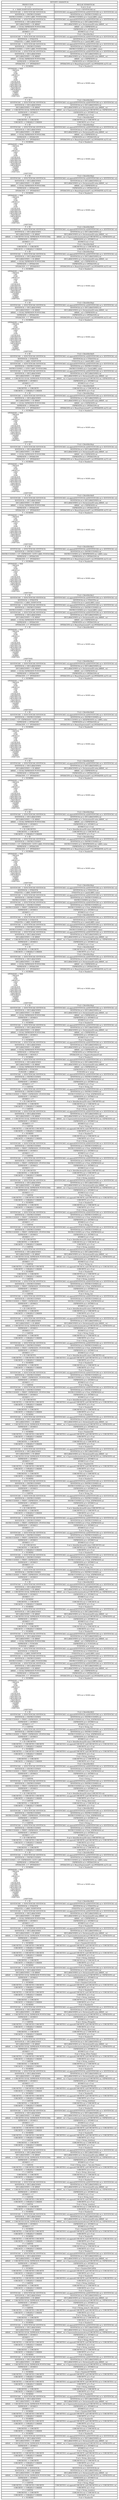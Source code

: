 digraph H { parent [ shape=plaintext label=< <table border='1' cellborder='1'>
<tr><td colspan="3">REPORTE GRAMATICAL</td></tr>
<tr><td port='port_one'>PRODUCCION</td><td port='port_two'>REGLAS SEMANTICAS</td></tr>
<tr><td port='port_one'>S  -&gt; A</td><td port='port_two'>S.val = A.val</td></tr>
<tr><td port='port_one'>A  -&gt; MAIN DOSPUNTOS SENTENCIAS</td><td port='port_two'>A.val = SENTENCIAS.val</td></tr>
<tr><td port='port_one'>SENTENCIAS  -&gt; SENCTENCIAS SENTENCIA</td><td port='port_two'>SENTENCIAS1.val.append(SENTENCIA.val)
SENTENCIAS.val = SENTENCIA1.val</td></tr>
<tr><td port='port_one'>SENTENCIA -&gt; INSTRUCCIONES</td><td port='port_two'>SENTENCIA.val = INSTRUCCIONES.val</td></tr>
<tr><td port='port_one'>INSTRUCCIONES -&gt; GOTO LABEL PUNTOCOMA</td><td port='port_two'>INSTRUCCIONES.val = Goto(LABEL.value)</td></tr>
<tr><td port='port_one'>SENTENCIAS  -&gt; SENCTENCIAS SENTENCIA</td><td port='port_two'>SENTENCIAS1.val.append(SENTENCIA.val)
SENTENCIAS.val = SENTENCIA1.val</td></tr>
<tr><td port='port_one'>SENTENCIA -&gt; DECLARACIONES</td><td port='port_two'>SENTENCIA.val = DECLARACIONES.val</td></tr>
<tr><td port='port_one'>DECLARACIONES -&gt; ID ARRAY</td><td port='port_two'>DECLARACIONES.val = Declaration(ID.value,ARRAY_.val</td></tr>
<tr><td port='port_one'>ARRAY_ -&gt; IGUAL EXPRESION PUNTOCOMA</td><td port='port_two'>ARRAY_.val = EXPRESION.val</td></tr>
<tr><td port='port_one'>EXPRESION -&gt; ATOMICO</td><td port='port_two'>EXPRESION.val = ATOMICO.val</td></tr>
<tr><td port='port_one'>ATOMICO -&gt; F</td><td port='port_two'>ATOMICO.val = F.val</td></tr>
<tr><td port='port_one'>F -&gt; ID</td><td port='port_two'>F.val = Identifier($a1)</td></tr>
<tr><td port='port_one'>SENTENCIAS  -&gt; SENCTENCIAS SENTENCIA</td><td port='port_two'>SENTENCIAS1.val.append(SENTENCIA.val)
SENTENCIAS.val = SENTENCIA1.val</td></tr>
<tr><td port='port_one'>SENTENCIA -&gt; ETIQUETA</td><td port='port_two'>SENTENCIA.val = ETIQUETA.val</td></tr>
<tr><td port='port_one'>ETIQUETA -&gt; LABEL DOSPUNTOS</td><td port='port_two'>ETIQUETA.val = Label(LABEL.value)</td></tr>
<tr><td port='port_one'>SENTENCIAS  -&gt; SENCTENCIAS SENTENCIA</td><td port='port_two'>SENTENCIAS1.val.append(SENTENCIA.val)
SENTENCIAS.val = SENTENCIA1.val</td></tr>
<tr><td port='port_one'>SENTENCIA -&gt; INSTRUCCIONES</td><td port='port_two'>SENTENCIA.val = INSTRUCCIONES.val</td></tr>
<tr><td port='port_one'>INSTRUCCIONES -&gt; GOTO LABEL PUNTOCOMA</td><td port='port_two'>INSTRUCCIONES.val = Goto(LABEL.value)</td></tr>
<tr><td port='port_one'>SENTENCIAS  -&gt; SENCTENCIAS SENTENCIA</td><td port='port_two'>SENTENCIAS1.val.append(SENTENCIA.val)
SENTENCIAS.val = SENTENCIA1.val</td></tr>
<tr><td port='port_one'>SENTENCIA -&gt; DECLARACIONES</td><td port='port_two'>SENTENCIA.val = DECLARACIONES.val</td></tr>
<tr><td port='port_one'>DECLARACIONES -&gt; ID ARRAY</td><td port='port_two'>DECLARACIONES.val = Declaration(ID.value,ARRAY_.val</td></tr>
<tr><td port='port_one'>ARRAY_ -&gt; IGUAL EXPRESION PUNTOCOMA</td><td port='port_two'>ARRAY_.val = EXPRESION.val</td></tr>
<tr><td port='port_one'>EXPRESION -&gt; OPERACION</td><td port='port_two'>EXPRESION.val = OPERACION.val</td></tr>
<tr><td port='port_one'>OPERACION -&gt; F  OPERADOR F</td><td port='port_two'>OPERACION.val = BinaryExpression(F1.val,OPERADOR.val,F2.val)</td></tr>
<tr><td port='port_one'>F -&gt; NUMERO</td><td port='port_two'>F.val = Number(1)</td></tr>
<tr><td port='port_one'>OPERADOR -&gt; MAS
                                                    <BR/>| MENOS
                                                    <BR/>| DIV
                                                    <BR/>| POR
                                                    <BR/>| MODULO
                                                    <BR/>| AND
                                                    <BR/>| OR
                                                    <BR/>| XOR
                                                    <BR/>| IGUALQUE
                                                    <BR/>| DIFERENTE
                                                    <BR/>| MAYORIGUAL
                                                    <BR/>| MENORIGUAL
                                                    <BR/>| MAYORQUE
                                                    <BR/>| MENORQUE
                                                    <BR/>| ANDBIT
                                                    <BR/>| ORBIT
                                                    <BR/>| XORBIT
                                                    <BR/>| SHIFTIZQ
                                                    <BR/>| SHIFTDER</td><td port='port_two'>TIPO.val = NODE.value</td></tr>
<tr><td port='port_one'>F -&gt; ID</td><td port='port_two'>F.val = Identifier($a1)</td></tr>
<tr><td port='port_one'>SENTENCIAS  -&gt; SENCTENCIAS SENTENCIA</td><td port='port_two'>SENTENCIAS1.val.append(SENTENCIA.val)
SENTENCIAS.val = SENTENCIA1.val</td></tr>
<tr><td port='port_one'>SENTENCIA -&gt; DECLARACIONES</td><td port='port_two'>SENTENCIA.val = DECLARACIONES.val</td></tr>
<tr><td port='port_one'>DECLARACIONES -&gt; ID ARRAY</td><td port='port_two'>DECLARACIONES.val = Declaration(ID.value,ARRAY_.val</td></tr>
<tr><td port='port_one'>ARRAY_ -&gt; CORCHETES IGUAL EXPRESION PUNTOCOMA</td><td port='port_two'>ARRAY_.val = ExpresionDeclarationArray(CORCHETES.val, EXPRESION.val)</td></tr>
<tr><td port='port_one'>EXPRESION -&gt; ATOMICO</td><td port='port_two'>EXPRESION.val = ATOMICO.val</td></tr>
<tr><td port='port_one'>ATOMICO -&gt; F</td><td port='port_two'>ATOMICO.val = F.val</td></tr>
<tr><td port='port_one'>F -&gt; ID</td><td port='port_two'>F.val = Identifier($a0)</td></tr>
<tr><td port='port_one'>CORCHETES -&gt; CORCHETE</td><td port='port_two'>CORCHETES.val = CORCHETE.val</td></tr>
<tr><td port='port_one'>CORCHETE -&gt; CORQIZQ F CORDER</td><td port='port_two'>CORCHETE.val = F.val</td></tr>
<tr><td port='port_one'>F -&gt; ID</td><td port='port_two'>F.val = Identifier($sp)</td></tr>
<tr><td port='port_one'>SENTENCIAS  -&gt; SENCTENCIAS SENTENCIA</td><td port='port_two'>SENTENCIAS1.val.append(SENTENCIA.val)
SENTENCIAS.val = SENTENCIA1.val</td></tr>
<tr><td port='port_one'>SENTENCIA -&gt; DECLARACIONES</td><td port='port_two'>SENTENCIA.val = DECLARACIONES.val</td></tr>
<tr><td port='port_one'>DECLARACIONES -&gt; ID ARRAY</td><td port='port_two'>DECLARACIONES.val = Declaration(ID.value,ARRAY_.val</td></tr>
<tr><td port='port_one'>ARRAY_ -&gt; IGUAL EXPRESION PUNTOCOMA</td><td port='port_two'>ARRAY_.val = EXPRESION.val</td></tr>
<tr><td port='port_one'>EXPRESION -&gt; OPERACION</td><td port='port_two'>EXPRESION.val = OPERACION.val</td></tr>
<tr><td port='port_one'>OPERACION -&gt; F  OPERADOR F</td><td port='port_two'>OPERACION.val = BinaryExpression(F1.val,OPERADOR.val,F2.val)</td></tr>
<tr><td port='port_one'>F -&gt; NUMERO</td><td port='port_two'>F.val = Number(1)</td></tr>
<tr><td port='port_one'>OPERADOR -&gt; MAS
                                                    <BR/>| MENOS
                                                    <BR/>| DIV
                                                    <BR/>| POR
                                                    <BR/>| MODULO
                                                    <BR/>| AND
                                                    <BR/>| OR
                                                    <BR/>| XOR
                                                    <BR/>| IGUALQUE
                                                    <BR/>| DIFERENTE
                                                    <BR/>| MAYORIGUAL
                                                    <BR/>| MENORIGUAL
                                                    <BR/>| MAYORQUE
                                                    <BR/>| MENORQUE
                                                    <BR/>| ANDBIT
                                                    <BR/>| ORBIT
                                                    <BR/>| XORBIT
                                                    <BR/>| SHIFTIZQ
                                                    <BR/>| SHIFTDER</td><td port='port_two'>TIPO.val = NODE.value</td></tr>
<tr><td port='port_one'>F -&gt; ID</td><td port='port_two'>F.val = Identifier($sp)</td></tr>
<tr><td port='port_one'>SENTENCIAS  -&gt; SENCTENCIAS SENTENCIA</td><td port='port_two'>SENTENCIAS1.val.append(SENTENCIA.val)
SENTENCIAS.val = SENTENCIA1.val</td></tr>
<tr><td port='port_one'>SENTENCIA -&gt; DECLARACIONES</td><td port='port_two'>SENTENCIA.val = DECLARACIONES.val</td></tr>
<tr><td port='port_one'>DECLARACIONES -&gt; ID ARRAY</td><td port='port_two'>DECLARACIONES.val = Declaration(ID.value,ARRAY_.val</td></tr>
<tr><td port='port_one'>ARRAY_ -&gt; IGUAL EXPRESION PUNTOCOMA</td><td port='port_two'>ARRAY_.val = EXPRESION.val</td></tr>
<tr><td port='port_one'>EXPRESION -&gt; OPERACION</td><td port='port_two'>EXPRESION.val = OPERACION.val</td></tr>
<tr><td port='port_one'>OPERACION -&gt; F  OPERADOR F</td><td port='port_two'>OPERACION.val = BinaryExpression(F1.val,OPERADOR.val,F2.val)</td></tr>
<tr><td port='port_one'>F -&gt; NUMERO</td><td port='port_two'>F.val = Number(1)</td></tr>
<tr><td port='port_one'>OPERADOR -&gt; MAS
                                                    <BR/>| MENOS
                                                    <BR/>| DIV
                                                    <BR/>| POR
                                                    <BR/>| MODULO
                                                    <BR/>| AND
                                                    <BR/>| OR
                                                    <BR/>| XOR
                                                    <BR/>| IGUALQUE
                                                    <BR/>| DIFERENTE
                                                    <BR/>| MAYORIGUAL
                                                    <BR/>| MENORIGUAL
                                                    <BR/>| MAYORQUE
                                                    <BR/>| MENORQUE
                                                    <BR/>| ANDBIT
                                                    <BR/>| ORBIT
                                                    <BR/>| XORBIT
                                                    <BR/>| SHIFTIZQ
                                                    <BR/>| SHIFTDER</td><td port='port_two'>TIPO.val = NODE.value</td></tr>
<tr><td port='port_one'>F -&gt; ID</td><td port='port_two'>F.val = Identifier($a0)</td></tr>
<tr><td port='port_one'>SENTENCIAS  -&gt; SENCTENCIAS SENTENCIA</td><td port='port_two'>SENTENCIAS1.val.append(SENTENCIA.val)
SENTENCIAS.val = SENTENCIA1.val</td></tr>
<tr><td port='port_one'>SENTENCIA -&gt; DECLARACIONES</td><td port='port_two'>SENTENCIA.val = DECLARACIONES.val</td></tr>
<tr><td port='port_one'>DECLARACIONES -&gt; ID ARRAY</td><td port='port_two'>DECLARACIONES.val = Declaration(ID.value,ARRAY_.val</td></tr>
<tr><td port='port_one'>ARRAY_ -&gt; CORCHETES IGUAL EXPRESION PUNTOCOMA</td><td port='port_two'>ARRAY_.val = ExpresionDeclarationArray(CORCHETES.val, EXPRESION.val)</td></tr>
<tr><td port='port_one'>EXPRESION -&gt; ATOMICO</td><td port='port_two'>EXPRESION.val = ATOMICO.val</td></tr>
<tr><td port='port_one'>ATOMICO -&gt; F</td><td port='port_two'>ATOMICO.val = F.val</td></tr>
<tr><td port='port_one'>F -&gt; ID</td><td port='port_two'>F.val = Identifier($a0)</td></tr>
<tr><td port='port_one'>CORCHETES -&gt; CORCHETE</td><td port='port_two'>CORCHETES.val = CORCHETE.val</td></tr>
<tr><td port='port_one'>CORCHETE -&gt; CORQIZQ F CORDER</td><td port='port_two'>CORCHETE.val = F.val</td></tr>
<tr><td port='port_one'>F -&gt; ID</td><td port='port_two'>F.val = Identifier($sp)</td></tr>
<tr><td port='port_one'>SENTENCIAS  -&gt; SENCTENCIAS SENTENCIA</td><td port='port_two'>SENTENCIAS1.val.append(SENTENCIA.val)
SENTENCIAS.val = SENTENCIA1.val</td></tr>
<tr><td port='port_one'>SENTENCIA -&gt; DECLARACIONES</td><td port='port_two'>SENTENCIA.val = DECLARACIONES.val</td></tr>
<tr><td port='port_one'>DECLARACIONES -&gt; ID ARRAY</td><td port='port_two'>DECLARACIONES.val = Declaration(ID.value,ARRAY_.val</td></tr>
<tr><td port='port_one'>ARRAY_ -&gt; IGUAL EXPRESION PUNTOCOMA</td><td port='port_two'>ARRAY_.val = EXPRESION.val</td></tr>
<tr><td port='port_one'>EXPRESION -&gt; OPERACION</td><td port='port_two'>EXPRESION.val = OPERACION.val</td></tr>
<tr><td port='port_one'>OPERACION -&gt; F  OPERADOR F</td><td port='port_two'>OPERACION.val = BinaryExpression(F1.val,OPERADOR.val,F2.val)</td></tr>
<tr><td port='port_one'>F -&gt; NUMERO</td><td port='port_two'>F.val = Number(1)</td></tr>
<tr><td port='port_one'>OPERADOR -&gt; MAS
                                                    <BR/>| MENOS
                                                    <BR/>| DIV
                                                    <BR/>| POR
                                                    <BR/>| MODULO
                                                    <BR/>| AND
                                                    <BR/>| OR
                                                    <BR/>| XOR
                                                    <BR/>| IGUALQUE
                                                    <BR/>| DIFERENTE
                                                    <BR/>| MAYORIGUAL
                                                    <BR/>| MENORIGUAL
                                                    <BR/>| MAYORQUE
                                                    <BR/>| MENORQUE
                                                    <BR/>| ANDBIT
                                                    <BR/>| ORBIT
                                                    <BR/>| XORBIT
                                                    <BR/>| SHIFTIZQ
                                                    <BR/>| SHIFTDER</td><td port='port_two'>TIPO.val = NODE.value</td></tr>
<tr><td port='port_one'>F -&gt; ID</td><td port='port_two'>F.val = Identifier($sp)</td></tr>
<tr><td port='port_one'>SENTENCIAS  -&gt; SENCTENCIAS SENTENCIA</td><td port='port_two'>SENTENCIAS1.val.append(SENTENCIA.val)
SENTENCIAS.val = SENTENCIA1.val</td></tr>
<tr><td port='port_one'>SENTENCIA -&gt; DECLARACIONES</td><td port='port_two'>SENTENCIA.val = DECLARACIONES.val</td></tr>
<tr><td port='port_one'>DECLARACIONES -&gt; ID ARRAY</td><td port='port_two'>DECLARACIONES.val = Declaration(ID.value,ARRAY_.val</td></tr>
<tr><td port='port_one'>ARRAY_ -&gt; IGUAL EXPRESION PUNTOCOMA</td><td port='port_two'>ARRAY_.val = EXPRESION.val</td></tr>
<tr><td port='port_one'>EXPRESION -&gt; OPERACION</td><td port='port_two'>EXPRESION.val = OPERACION.val</td></tr>
<tr><td port='port_one'>OPERACION -&gt; F  OPERADOR F</td><td port='port_two'>OPERACION.val = BinaryExpression(F1.val,OPERADOR.val,F2.val)</td></tr>
<tr><td port='port_one'>F -&gt; NUMERO</td><td port='port_two'>F.val = Number(1)</td></tr>
<tr><td port='port_one'>OPERADOR -&gt; MAS
                                                    <BR/>| MENOS
                                                    <BR/>| DIV
                                                    <BR/>| POR
                                                    <BR/>| MODULO
                                                    <BR/>| AND
                                                    <BR/>| OR
                                                    <BR/>| XOR
                                                    <BR/>| IGUALQUE
                                                    <BR/>| DIFERENTE
                                                    <BR/>| MAYORIGUAL
                                                    <BR/>| MENORIGUAL
                                                    <BR/>| MAYORQUE
                                                    <BR/>| MENORQUE
                                                    <BR/>| ANDBIT
                                                    <BR/>| ORBIT
                                                    <BR/>| XORBIT
                                                    <BR/>| SHIFTIZQ
                                                    <BR/>| SHIFTDER</td><td port='port_two'>TIPO.val = NODE.value</td></tr>
<tr><td port='port_one'>F -&gt; ID</td><td port='port_two'>F.val = Identifier($a0)</td></tr>
<tr><td port='port_one'>SENTENCIAS  -&gt; SENCTENCIAS SENTENCIA</td><td port='port_two'>SENTENCIAS1.val.append(SENTENCIA.val)
SENTENCIAS.val = SENTENCIA1.val</td></tr>
<tr><td port='port_one'>SENTENCIA -&gt; ETIQUETA</td><td port='port_two'>SENTENCIA.val = ETIQUETA.val</td></tr>
<tr><td port='port_one'>ETIQUETA -&gt; LABEL DOSPUNTOS</td><td port='port_two'>ETIQUETA.val = Label(LABEL.value)</td></tr>
<tr><td port='port_one'>SENTENCIAS  -&gt; SENCTENCIAS SENTENCIA</td><td port='port_two'>SENTENCIAS1.val.append(SENTENCIA.val)
SENTENCIAS.val = SENTENCIA1.val</td></tr>
<tr><td port='port_one'>SENTENCIA -&gt; INSTRUCCIONES</td><td port='port_two'>SENTENCIA.val = INSTRUCCIONES.val</td></tr>
<tr><td port='port_one'>INSTRUCCIONES -&gt; GOTO LABEL PUNTOCOMA</td><td port='port_two'>INSTRUCCIONES.val = Goto(LABEL.value)</td></tr>
<tr><td port='port_one'>SENTENCIAS  -&gt; SENCTENCIAS SENTENCIA</td><td port='port_two'>SENTENCIAS1.val.append(SENTENCIA.val)
SENTENCIAS.val = SENTENCIA1.val</td></tr>
<tr><td port='port_one'>SENTENCIA -&gt; DECLARACIONES</td><td port='port_two'>SENTENCIA.val = DECLARACIONES.val</td></tr>
<tr><td port='port_one'>DECLARACIONES -&gt; ID ARRAY</td><td port='port_two'>DECLARACIONES.val = Declaration(ID.value,ARRAY_.val</td></tr>
<tr><td port='port_one'>ARRAY_ -&gt; CORCHETES IGUAL EXPRESION PUNTOCOMA</td><td port='port_two'>ARRAY_.val = ExpresionDeclarationArray(CORCHETES.val, EXPRESION.val)</td></tr>
<tr><td port='port_one'>EXPRESION -&gt; ATOMICO</td><td port='port_two'>EXPRESION.val = ATOMICO.val</td></tr>
<tr><td port='port_one'>ATOMICO -&gt; F</td><td port='port_two'>ATOMICO.val = F.val</td></tr>
<tr><td port='port_one'>F -&gt; ID</td><td port='port_two'>F.val = Identifier($a0)</td></tr>
<tr><td port='port_one'>CORCHETES -&gt; CORCHETE</td><td port='port_two'>CORCHETES.val = CORCHETE.val</td></tr>
<tr><td port='port_one'>CORCHETE -&gt; CORQIZQ F CORDER</td><td port='port_two'>CORCHETE.val = F.val</td></tr>
<tr><td port='port_one'>F -&gt; ID</td><td port='port_two'>F.val = Identifier($sp)</td></tr>
<tr><td port='port_one'>SENTENCIAS  -&gt; SENCTENCIAS SENTENCIA</td><td port='port_two'>SENTENCIAS1.val.append(SENTENCIA.val)
SENTENCIAS.val = SENTENCIA1.val</td></tr>
<tr><td port='port_one'>SENTENCIA -&gt; DECLARACIONES</td><td port='port_two'>SENTENCIA.val = DECLARACIONES.val</td></tr>
<tr><td port='port_one'>DECLARACIONES -&gt; ID ARRAY</td><td port='port_two'>DECLARACIONES.val = Declaration(ID.value,ARRAY_.val</td></tr>
<tr><td port='port_one'>ARRAY_ -&gt; IGUAL EXPRESION PUNTOCOMA</td><td port='port_two'>ARRAY_.val = EXPRESION.val</td></tr>
<tr><td port='port_one'>EXPRESION -&gt; OPERACION</td><td port='port_two'>EXPRESION.val = OPERACION.val</td></tr>
<tr><td port='port_one'>OPERACION -&gt; F  OPERADOR F</td><td port='port_two'>OPERACION.val = BinaryExpression(F1.val,OPERADOR.val,F2.val)</td></tr>
<tr><td port='port_one'>F -&gt; NUMERO</td><td port='port_two'>F.val = Number(1)</td></tr>
<tr><td port='port_one'>OPERADOR -&gt; MAS
                                                    <BR/>| MENOS
                                                    <BR/>| DIV
                                                    <BR/>| POR
                                                    <BR/>| MODULO
                                                    <BR/>| AND
                                                    <BR/>| OR
                                                    <BR/>| XOR
                                                    <BR/>| IGUALQUE
                                                    <BR/>| DIFERENTE
                                                    <BR/>| MAYORIGUAL
                                                    <BR/>| MENORIGUAL
                                                    <BR/>| MAYORQUE
                                                    <BR/>| MENORQUE
                                                    <BR/>| ANDBIT
                                                    <BR/>| ORBIT
                                                    <BR/>| XORBIT
                                                    <BR/>| SHIFTIZQ
                                                    <BR/>| SHIFTDER</td><td port='port_two'>TIPO.val = NODE.value</td></tr>
<tr><td port='port_one'>F -&gt; ID</td><td port='port_two'>F.val = Identifier($sp)</td></tr>
<tr><td port='port_one'>SENTENCIAS  -&gt; SENCTENCIAS SENTENCIA</td><td port='port_two'>SENTENCIAS1.val.append(SENTENCIA.val)
SENTENCIAS.val = SENTENCIA1.val</td></tr>
<tr><td port='port_one'>SENTENCIA -&gt; DECLARACIONES</td><td port='port_two'>SENTENCIA.val = DECLARACIONES.val</td></tr>
<tr><td port='port_one'>DECLARACIONES -&gt; ID ARRAY</td><td port='port_two'>DECLARACIONES.val = Declaration(ID.value,ARRAY_.val</td></tr>
<tr><td port='port_one'>ARRAY_ -&gt; IGUAL EXPRESION PUNTOCOMA</td><td port='port_two'>ARRAY_.val = EXPRESION.val</td></tr>
<tr><td port='port_one'>EXPRESION -&gt; OPERACION</td><td port='port_two'>EXPRESION.val = OPERACION.val</td></tr>
<tr><td port='port_one'>OPERACION -&gt; F  OPERADOR F</td><td port='port_two'>OPERACION.val = BinaryExpression(F1.val,OPERADOR.val,F2.val)</td></tr>
<tr><td port='port_one'>F -&gt; NUMERO</td><td port='port_two'>F.val = Number(1)</td></tr>
<tr><td port='port_one'>OPERADOR -&gt; MAS
                                                    <BR/>| MENOS
                                                    <BR/>| DIV
                                                    <BR/>| POR
                                                    <BR/>| MODULO
                                                    <BR/>| AND
                                                    <BR/>| OR
                                                    <BR/>| XOR
                                                    <BR/>| IGUALQUE
                                                    <BR/>| DIFERENTE
                                                    <BR/>| MAYORIGUAL
                                                    <BR/>| MENORIGUAL
                                                    <BR/>| MAYORQUE
                                                    <BR/>| MENORQUE
                                                    <BR/>| ANDBIT
                                                    <BR/>| ORBIT
                                                    <BR/>| XORBIT
                                                    <BR/>| SHIFTIZQ
                                                    <BR/>| SHIFTDER</td><td port='port_two'>TIPO.val = NODE.value</td></tr>
<tr><td port='port_one'>F -&gt; ID</td><td port='port_two'>F.val = Identifier($a0)</td></tr>
<tr><td port='port_one'>SENTENCIAS  -&gt; SENCTENCIAS SENTENCIA</td><td port='port_two'>SENTENCIAS1.val.append(SENTENCIA.val)
SENTENCIAS.val = SENTENCIA1.val</td></tr>
<tr><td port='port_one'>SENTENCIA -&gt; DECLARACIONES</td><td port='port_two'>SENTENCIA.val = DECLARACIONES.val</td></tr>
<tr><td port='port_one'>DECLARACIONES -&gt; ID ARRAY</td><td port='port_two'>DECLARACIONES.val = Declaration(ID.value,ARRAY_.val</td></tr>
<tr><td port='port_one'>ARRAY_ -&gt; IGUAL EXPRESION PUNTOCOMA</td><td port='port_two'>ARRAY_.val = EXPRESION.val</td></tr>
<tr><td port='port_one'>EXPRESION -&gt; OPERACION</td><td port='port_two'>EXPRESION.val = OPERACION.val</td></tr>
<tr><td port='port_one'>OPERACION -&gt; F  OPERADOR F</td><td port='port_two'>OPERACION.val = BinaryExpression(F1.val,OPERADOR.val,F2.val)</td></tr>
<tr><td port='port_one'>F -&gt; NUMERO</td><td port='port_two'>F.val = Number(1)</td></tr>
<tr><td port='port_one'>OPERADOR -&gt; MAS
                                                    <BR/>| MENOS
                                                    <BR/>| DIV
                                                    <BR/>| POR
                                                    <BR/>| MODULO
                                                    <BR/>| AND
                                                    <BR/>| OR
                                                    <BR/>| XOR
                                                    <BR/>| IGUALQUE
                                                    <BR/>| DIFERENTE
                                                    <BR/>| MAYORIGUAL
                                                    <BR/>| MENORIGUAL
                                                    <BR/>| MAYORQUE
                                                    <BR/>| MENORQUE
                                                    <BR/>| ANDBIT
                                                    <BR/>| ORBIT
                                                    <BR/>| XORBIT
                                                    <BR/>| SHIFTIZQ
                                                    <BR/>| SHIFTDER</td><td port='port_two'>TIPO.val = NODE.value</td></tr>
<tr><td port='port_one'>F -&gt; ID</td><td port='port_two'>F.val = Identifier($a1)</td></tr>
<tr><td port='port_one'>SENTENCIAS  -&gt; SENCTENCIAS SENTENCIA</td><td port='port_two'>SENTENCIAS1.val.append(SENTENCIA.val)
SENTENCIAS.val = SENTENCIA1.val</td></tr>
<tr><td port='port_one'>SENTENCIA -&gt; INSTRUCCIONES</td><td port='port_two'>SENTENCIA.val = INSTRUCCIONES.val</td></tr>
<tr><td port='port_one'>INSTRUCCIONES -&gt; IF ( EXPRESION ) GOTO LABEL PUNTOCOMA</td><td port='port_two'>INSTRUCCIONES.val = If(EXPRESION.val, LABEL.value</td></tr>
<tr><td port='port_one'>EXPRESION -&gt; OPERACION</td><td port='port_two'>EXPRESION.val = OPERACION.val</td></tr>
<tr><td port='port_one'>OPERACION -&gt; F  OPERADOR F</td><td port='port_two'>OPERACION.val = BinaryExpression(F1.val,OPERADOR.val,F2.val)</td></tr>
<tr><td port='port_one'>F -&gt; NUMERO</td><td port='port_two'>F.val = Number(0)</td></tr>
<tr><td port='port_one'>OPERADOR -&gt; MAS
                                                    <BR/>| MENOS
                                                    <BR/>| DIV
                                                    <BR/>| POR
                                                    <BR/>| MODULO
                                                    <BR/>| AND
                                                    <BR/>| OR
                                                    <BR/>| XOR
                                                    <BR/>| IGUALQUE
                                                    <BR/>| DIFERENTE
                                                    <BR/>| MAYORIGUAL
                                                    <BR/>| MENORIGUAL
                                                    <BR/>| MAYORQUE
                                                    <BR/>| MENORQUE
                                                    <BR/>| ANDBIT
                                                    <BR/>| ORBIT
                                                    <BR/>| XORBIT
                                                    <BR/>| SHIFTIZQ
                                                    <BR/>| SHIFTDER</td><td port='port_two'>TIPO.val = NODE.value</td></tr>
<tr><td port='port_one'>F -&gt; ID</td><td port='port_two'>F.val = Identifier($a1)</td></tr>
<tr><td port='port_one'>SENTENCIAS  -&gt; SENCTENCIAS SENTENCIA</td><td port='port_two'>SENTENCIAS1.val.append(SENTENCIA.val)
SENTENCIAS.val = SENTENCIA1.val</td></tr>
<tr><td port='port_one'>SENTENCIA -&gt; ETIQUETA</td><td port='port_two'>SENTENCIA.val = ETIQUETA.val</td></tr>
<tr><td port='port_one'>ETIQUETA -&gt; LABEL DOSPUNTOS</td><td port='port_two'>ETIQUETA.val = Label(LABEL.value)</td></tr>
<tr><td port='port_one'>SENTENCIAS  -&gt; SENCTENCIAS SENTENCIA</td><td port='port_two'>SENTENCIAS1.val.append(SENTENCIA.val)
SENTENCIAS.val = SENTENCIA1.val</td></tr>
<tr><td port='port_one'>SENTENCIA -&gt; INSTRUCCIONES</td><td port='port_two'>SENTENCIA.val = INSTRUCCIONES.val</td></tr>
<tr><td port='port_one'>INSTRUCCIONES -&gt; GOTO LABEL PUNTOCOMA</td><td port='port_two'>INSTRUCCIONES.val = Goto(LABEL.value)</td></tr>
<tr><td port='port_one'>SENTENCIAS  -&gt; SENCTENCIAS SENTENCIA</td><td port='port_two'>SENTENCIAS1.val.append(SENTENCIA.val)
SENTENCIAS.val = SENTENCIA1.val</td></tr>
<tr><td port='port_one'>SENTENCIA -&gt; DECLARACIONES</td><td port='port_two'>SENTENCIA.val = DECLARACIONES.val</td></tr>
<tr><td port='port_one'>DECLARACIONES -&gt; ID ARRAY</td><td port='port_two'>DECLARACIONES.val = Declaration(ID.value,ARRAY_.val</td></tr>
<tr><td port='port_one'>ARRAY_ -&gt; IGUAL EXPRESION PUNTOCOMA</td><td port='port_two'>ARRAY_.val = EXPRESION.val</td></tr>
<tr><td port='port_one'>EXPRESION -&gt; OPERACION</td><td port='port_two'>EXPRESION.val = OPERACION.val</td></tr>
<tr><td port='port_one'>OPERACION -&gt; F  OPERADOR F</td><td port='port_two'>OPERACION.val = BinaryExpression(F1.val,OPERADOR.val,F2.val)</td></tr>
<tr><td port='port_one'>F -&gt; ID</td><td port='port_two'>F.val = Identifier($t4)</td></tr>
<tr><td port='port_one'>OPERADOR -&gt; MAS
                                                    <BR/>| MENOS
                                                    <BR/>| DIV
                                                    <BR/>| POR
                                                    <BR/>| MODULO
                                                    <BR/>| AND
                                                    <BR/>| OR
                                                    <BR/>| XOR
                                                    <BR/>| IGUALQUE
                                                    <BR/>| DIFERENTE
                                                    <BR/>| MAYORIGUAL
                                                    <BR/>| MENORIGUAL
                                                    <BR/>| MAYORQUE
                                                    <BR/>| MENORQUE
                                                    <BR/>| ANDBIT
                                                    <BR/>| ORBIT
                                                    <BR/>| XORBIT
                                                    <BR/>| SHIFTIZQ
                                                    <BR/>| SHIFTDER</td><td port='port_two'>TIPO.val = NODE.value</td></tr>
<tr><td port='port_one'>F -&gt; ID</td><td port='port_two'>F.val = Identifier($a1)</td></tr>
<tr><td port='port_one'>SENTENCIAS  -&gt; SENCTENCIAS SENTENCIA</td><td port='port_two'>SENTENCIAS1.val.append(SENTENCIA.val)
SENTENCIAS.val = SENTENCIA1.val</td></tr>
<tr><td port='port_one'>SENTENCIA -&gt; DECLARACIONES</td><td port='port_two'>SENTENCIA.val = DECLARACIONES.val</td></tr>
<tr><td port='port_one'>DECLARACIONES -&gt; ID ARRAY</td><td port='port_two'>DECLARACIONES.val = Declaration(ID.value,ARRAY_.val</td></tr>
<tr><td port='port_one'>ARRAY_ -&gt; IGUAL EXPRESION PUNTOCOMA</td><td port='port_two'>ARRAY_.val = EXPRESION.val</td></tr>
<tr><td port='port_one'>EXPRESION -&gt; OPERACION</td><td port='port_two'>EXPRESION.val = OPERACION.val</td></tr>
<tr><td port='port_one'>OPERACION -&gt; F  OPERADOR F</td><td port='port_two'>OPERACION.val = BinaryExpression(F1.val,OPERADOR.val,F2.val)</td></tr>
<tr><td port='port_one'>F -&gt; NUMERO</td><td port='port_two'>F.val = Number(1)</td></tr>
<tr><td port='port_one'>OPERADOR -&gt; MAS
                                                    <BR/>| MENOS
                                                    <BR/>| DIV
                                                    <BR/>| POR
                                                    <BR/>| MODULO
                                                    <BR/>| AND
                                                    <BR/>| OR
                                                    <BR/>| XOR
                                                    <BR/>| IGUALQUE
                                                    <BR/>| DIFERENTE
                                                    <BR/>| MAYORIGUAL
                                                    <BR/>| MENORIGUAL
                                                    <BR/>| MAYORQUE
                                                    <BR/>| MENORQUE
                                                    <BR/>| ANDBIT
                                                    <BR/>| ORBIT
                                                    <BR/>| XORBIT
                                                    <BR/>| SHIFTIZQ
                                                    <BR/>| SHIFTDER</td><td port='port_two'>TIPO.val = NODE.value</td></tr>
<tr><td port='port_one'>F -&gt; ID</td><td port='port_two'>F.val = Identifier($a0)</td></tr>
<tr><td port='port_one'>SENTENCIAS  -&gt; SENCTENCIAS SENTENCIA</td><td port='port_two'>SENTENCIAS1.val.append(SENTENCIA.val)
SENTENCIAS.val = SENTENCIA1.val</td></tr>
<tr><td port='port_one'>SENTENCIA -&gt; INSTRUCCIONES</td><td port='port_two'>SENTENCIA.val = INSTRUCCIONES.val</td></tr>
<tr><td port='port_one'>INSTRUCCIONES -&gt; IF ( EXPRESION ) GOTO LABEL PUNTOCOMA</td><td port='port_two'>INSTRUCCIONES.val = If(EXPRESION.val, LABEL.value</td></tr>
<tr><td port='port_one'>EXPRESION -&gt; OPERACION</td><td port='port_two'>EXPRESION.val = OPERACION.val</td></tr>
<tr><td port='port_one'>OPERACION -&gt; F  OPERADOR F</td><td port='port_two'>OPERACION.val = BinaryExpression(F1.val,OPERADOR.val,F2.val)</td></tr>
<tr><td port='port_one'>F -&gt; NUMERO</td><td port='port_two'>F.val = Number(0)</td></tr>
<tr><td port='port_one'>OPERADOR -&gt; MAS
                                                    <BR/>| MENOS
                                                    <BR/>| DIV
                                                    <BR/>| POR
                                                    <BR/>| MODULO
                                                    <BR/>| AND
                                                    <BR/>| OR
                                                    <BR/>| XOR
                                                    <BR/>| IGUALQUE
                                                    <BR/>| DIFERENTE
                                                    <BR/>| MAYORIGUAL
                                                    <BR/>| MENORIGUAL
                                                    <BR/>| MAYORQUE
                                                    <BR/>| MENORQUE
                                                    <BR/>| ANDBIT
                                                    <BR/>| ORBIT
                                                    <BR/>| XORBIT
                                                    <BR/>| SHIFTIZQ
                                                    <BR/>| SHIFTDER</td><td port='port_two'>TIPO.val = NODE.value</td></tr>
<tr><td port='port_one'>F -&gt; ID</td><td port='port_two'>F.val = Identifier($a0)</td></tr>
<tr><td port='port_one'>SENTENCIAS  -&gt; SENCTENCIAS SENTENCIA</td><td port='port_two'>SENTENCIAS1.val.append(SENTENCIA.val)
SENTENCIAS.val = SENTENCIA1.val</td></tr>
<tr><td port='port_one'>SENTENCIA -&gt; DECLARACIONES</td><td port='port_two'>SENTENCIA.val = DECLARACIONES.val</td></tr>
<tr><td port='port_one'>DECLARACIONES -&gt; ID ARRAY</td><td port='port_two'>DECLARACIONES.val = Declaration(ID.value,ARRAY_.val</td></tr>
<tr><td port='port_one'>ARRAY_ -&gt; IGUAL EXPRESION PUNTOCOMA</td><td port='port_two'>ARRAY_.val = EXPRESION.val</td></tr>
<tr><td port='port_one'>EXPRESION -&gt; OPERACION</td><td port='port_two'>EXPRESION.val = OPERACION.val</td></tr>
<tr><td port='port_one'>OPERACION -&gt; F  OPERADOR F</td><td port='port_two'>OPERACION.val = BinaryExpression(F1.val,OPERADOR.val,F2.val)</td></tr>
<tr><td port='port_one'>F -&gt; NUMERO</td><td port='port_two'>F.val = Number(1)</td></tr>
<tr><td port='port_one'>OPERADOR -&gt; MAS
                                                    <BR/>| MENOS
                                                    <BR/>| DIV
                                                    <BR/>| POR
                                                    <BR/>| MODULO
                                                    <BR/>| AND
                                                    <BR/>| OR
                                                    <BR/>| XOR
                                                    <BR/>| IGUALQUE
                                                    <BR/>| DIFERENTE
                                                    <BR/>| MAYORIGUAL
                                                    <BR/>| MENORIGUAL
                                                    <BR/>| MAYORQUE
                                                    <BR/>| MENORQUE
                                                    <BR/>| ANDBIT
                                                    <BR/>| ORBIT
                                                    <BR/>| XORBIT
                                                    <BR/>| SHIFTIZQ
                                                    <BR/>| SHIFTDER</td><td port='port_two'>TIPO.val = NODE.value</td></tr>
<tr><td port='port_one'>F -&gt; ID</td><td port='port_two'>F.val = Identifier($sp)</td></tr>
<tr><td port='port_one'>SENTENCIAS  -&gt; SENCTENCIAS SENTENCIA</td><td port='port_two'>SENTENCIAS1.val.append(SENTENCIA.val)
SENTENCIAS.val = SENTENCIA1.val</td></tr>
<tr><td port='port_one'>SENTENCIA -&gt; DECLARACIONES</td><td port='port_two'>SENTENCIA.val = DECLARACIONES.val</td></tr>
<tr><td port='port_one'>DECLARACIONES -&gt; ID ARRAY</td><td port='port_two'>DECLARACIONES.val = Declaration(ID.value,ARRAY_.val</td></tr>
<tr><td port='port_one'>ARRAY_ -&gt; IGUAL EXPRESION PUNTOCOMA</td><td port='port_two'>ARRAY_.val = EXPRESION.val</td></tr>
<tr><td port='port_one'>EXPRESION -&gt; ATOMICO</td><td port='port_two'>EXPRESION.val = ATOMICO.val</td></tr>
<tr><td port='port_one'>ATOMICO -&gt; F</td><td port='port_two'>ATOMICO.val = F.val</td></tr>
<tr><td port='port_one'>F -&gt; ID CORCHETES</td><td port='port_two'>F.val = IdentifierArray(ID.value,CORCHETES.val)</td></tr>
<tr><td port='port_one'>CORCHETES -&gt; CORCHETE</td><td port='port_two'>CORCHETES.val = CORCHETE.val</td></tr>
<tr><td port='port_one'>CORCHETE -&gt; CORQIZQ F CORDER</td><td port='port_two'>CORCHETE.val = F.val</td></tr>
<tr><td port='port_one'>F -&gt; ID</td><td port='port_two'>F.val = Identifier($sp)</td></tr>
<tr><td port='port_one'>SENTENCIAS  -&gt; SENCTENCIAS SENTENCIA</td><td port='port_two'>SENTENCIAS1.val.append(SENTENCIA.val)
SENTENCIAS.val = SENTENCIA1.val</td></tr>
<tr><td port='port_one'>SENTENCIA -&gt; INSTRUCCIONES</td><td port='port_two'>SENTENCIA.val = INSTRUCCIONES.val</td></tr>
<tr><td port='port_one'>INSTRUCCIONES -&gt; IF ( EXPRESION ) GOTO LABEL PUNTOCOMA</td><td port='port_two'>INSTRUCCIONES.val = If(EXPRESION.val, LABEL.value</td></tr>
<tr><td port='port_one'>EXPRESION -&gt; OPERACION</td><td port='port_two'>EXPRESION.val = OPERACION.val</td></tr>
<tr><td port='port_one'>OPERACION -&gt; F  OPERADOR F</td><td port='port_two'>OPERACION.val = BinaryExpression(F1.val,OPERADOR.val,F2.val)</td></tr>
<tr><td port='port_one'>F -&gt; NUMERO</td><td port='port_two'>F.val = Number(0)</td></tr>
<tr><td port='port_one'>OPERADOR -&gt; MAS
                                                    <BR/>| MENOS
                                                    <BR/>| DIV
                                                    <BR/>| POR
                                                    <BR/>| MODULO
                                                    <BR/>| AND
                                                    <BR/>| OR
                                                    <BR/>| XOR
                                                    <BR/>| IGUALQUE
                                                    <BR/>| DIFERENTE
                                                    <BR/>| MAYORIGUAL
                                                    <BR/>| MENORIGUAL
                                                    <BR/>| MAYORQUE
                                                    <BR/>| MENORQUE
                                                    <BR/>| ANDBIT
                                                    <BR/>| ORBIT
                                                    <BR/>| XORBIT
                                                    <BR/>| SHIFTIZQ
                                                    <BR/>| SHIFTDER</td><td port='port_two'>TIPO.val = NODE.value</td></tr>
<tr><td port='port_one'>F -&gt; ID</td><td port='port_two'>F.val = Identifier($sp)</td></tr>
<tr><td port='port_one'>SENTENCIAS  -&gt; SENCTENCIAS SENTENCIA</td><td port='port_two'>SENTENCIAS1.val.append(SENTENCIA.val)
SENTENCIAS.val = SENTENCIA1.val</td></tr>
<tr><td port='port_one'>SENTENCIA -&gt; ETIQUETA</td><td port='port_two'>SENTENCIA.val = ETIQUETA.val</td></tr>
<tr><td port='port_one'>ETIQUETA -&gt; LABEL DOSPUNTOS</td><td port='port_two'>ETIQUETA.val = Label(LABEL.value)</td></tr>
<tr><td port='port_one'>SENTENCIAS  -&gt; SENCTENCIAS SENTENCIA</td><td port='port_two'>SENTENCIAS1.val.append(SENTENCIA.val)
SENTENCIAS.val = SENTENCIA1.val</td></tr>
<tr><td port='port_one'>SENTENCIA -&gt; INSTRUCCIONES</td><td port='port_two'>SENTENCIA.val = INSTRUCCIONES.val</td></tr>
<tr><td port='port_one'>INSTRUCCIONES -&gt; EXIT PUNTOCOMA</td><td port='port_two'>INSTRUCCIONES.val = Exit( )</td></tr>
<tr><td port='port_one'>SENTENCIAS  -&gt; SENCTENCIAS SENTENCIA</td><td port='port_two'>SENTENCIAS1.val.append(SENTENCIA.val)
SENTENCIAS.val = SENTENCIA1.val</td></tr>
<tr><td port='port_one'>SENTENCIA -&gt; INSTRUCCIONES</td><td port='port_two'>SENTENCIA.val = INSTRUCCIONES.val</td></tr>
<tr><td port='port_one'>INSTRUCCIONES -&gt; PRINT ( EXPRESION ) PUNTOCOMA</td><td port='port_two'>INSTRUCCIONES.val = Print_(EXPRESION.val</td></tr>
<tr><td port='port_one'>EXPRESION -&gt; ATOMICO</td><td port='port_two'>EXPRESION.val = ATOMICO.val</td></tr>
<tr><td port='port_one'>ATOMICO -&gt; F</td><td port='port_two'>ATOMICO.val = F.val</td></tr>
<tr><td port='port_one'>F -&gt; ID</td><td port='port_two'>F.val = Identifier($v0)</td></tr>
<tr><td port='port_one'>SENTENCIAS  -&gt; SENCTENCIAS SENTENCIA</td><td port='port_two'>SENTENCIAS1.val.append(SENTENCIA.val)
SENTENCIAS.val = SENTENCIA1.val</td></tr>
<tr><td port='port_one'>SENTENCIA -&gt; ETIQUETA</td><td port='port_two'>SENTENCIA.val = ETIQUETA.val</td></tr>
<tr><td port='port_one'>ETIQUETA -&gt; LABEL DOSPUNTOS</td><td port='port_two'>ETIQUETA.val = Label(LABEL.value)</td></tr>
<tr><td port='port_one'>SENTENCIAS  -&gt; SENCTENCIAS SENTENCIA</td><td port='port_two'>SENTENCIAS1.val.append(SENTENCIA.val)
SENTENCIAS.val = SENTENCIA1.val</td></tr>
<tr><td port='port_one'>SENTENCIA -&gt; INSTRUCCIONES</td><td port='port_two'>SENTENCIA.val = INSTRUCCIONES.val</td></tr>
<tr><td port='port_one'>INSTRUCCIONES -&gt; GOTO LABEL PUNTOCOMA</td><td port='port_two'>INSTRUCCIONES.val = Goto(LABEL.value)</td></tr>
<tr><td port='port_one'>SENTENCIAS  -&gt; SENCTENCIAS SENTENCIA</td><td port='port_two'>SENTENCIAS1.val.append(SENTENCIA.val)
SENTENCIAS.val = SENTENCIA1.val</td></tr>
<tr><td port='port_one'>SENTENCIA -&gt; DECLARACIONES</td><td port='port_two'>SENTENCIA.val = DECLARACIONES.val</td></tr>
<tr><td port='port_one'>DECLARACIONES -&gt; ID ARRAY</td><td port='port_two'>DECLARACIONES.val = Declaration(ID.value,ARRAY_.val</td></tr>
<tr><td port='port_one'>ARRAY_ -&gt; CORCHETES IGUAL EXPRESION PUNTOCOMA</td><td port='port_two'>ARRAY_.val = ExpresionDeclarationArray(CORCHETES.val, EXPRESION.val)</td></tr>
<tr><td port='port_one'>EXPRESION -&gt; ATOMICO</td><td port='port_two'>EXPRESION.val = ATOMICO.val</td></tr>
<tr><td port='port_one'>ATOMICO -&gt; F</td><td port='port_two'>ATOMICO.val = F.val</td></tr>
<tr><td port='port_one'>F -&gt; ID</td><td port='port_two'>F.val = Identifier($a0)</td></tr>
<tr><td port='port_one'>CORCHETES -&gt; CORCHETE</td><td port='port_two'>CORCHETES.val = CORCHETE.val</td></tr>
<tr><td port='port_one'>CORCHETE -&gt; CORQIZQ F CORDER</td><td port='port_two'>CORCHETE.val = F.val</td></tr>
<tr><td port='port_one'>F -&gt; ID</td><td port='port_two'>F.val = Identifier($sp)</td></tr>
<tr><td port='port_one'>SENTENCIAS  -&gt; SENCTENCIAS SENTENCIA</td><td port='port_two'>SENTENCIAS1.val.append(SENTENCIA.val)
SENTENCIAS.val = SENTENCIA1.val</td></tr>
<tr><td port='port_one'>SENTENCIA -&gt; DECLARACIONES</td><td port='port_two'>SENTENCIA.val = DECLARACIONES.val</td></tr>
<tr><td port='port_one'>DECLARACIONES -&gt; ID ARRAY</td><td port='port_two'>DECLARACIONES.val = Declaration(ID.value,ARRAY_.val</td></tr>
<tr><td port='port_one'>ARRAY_ -&gt; IGUAL EXPRESION PUNTOCOMA</td><td port='port_two'>ARRAY_.val = EXPRESION.val</td></tr>
<tr><td port='port_one'>EXPRESION -&gt; OPERACION</td><td port='port_two'>EXPRESION.val = OPERACION.val</td></tr>
<tr><td port='port_one'>OPERACION -&gt; F  OPERADOR F</td><td port='port_two'>OPERACION.val = BinaryExpression(F1.val,OPERADOR.val,F2.val)</td></tr>
<tr><td port='port_one'>F -&gt; NUMERO</td><td port='port_two'>F.val = Number(1)</td></tr>
<tr><td port='port_one'>OPERADOR -&gt; MAS
                                                    <BR/>| MENOS
                                                    <BR/>| DIV
                                                    <BR/>| POR
                                                    <BR/>| MODULO
                                                    <BR/>| AND
                                                    <BR/>| OR
                                                    <BR/>| XOR
                                                    <BR/>| IGUALQUE
                                                    <BR/>| DIFERENTE
                                                    <BR/>| MAYORIGUAL
                                                    <BR/>| MENORIGUAL
                                                    <BR/>| MAYORQUE
                                                    <BR/>| MENORQUE
                                                    <BR/>| ANDBIT
                                                    <BR/>| ORBIT
                                                    <BR/>| XORBIT
                                                    <BR/>| SHIFTIZQ
                                                    <BR/>| SHIFTDER</td><td port='port_two'>TIPO.val = NODE.value</td></tr>
<tr><td port='port_one'>F -&gt; ID</td><td port='port_two'>F.val = Identifier($sp)</td></tr>
<tr><td port='port_one'>SENTENCIAS  -&gt; SENCTENCIAS SENTENCIA</td><td port='port_two'>SENTENCIAS1.val.append(SENTENCIA.val)
SENTENCIAS.val = SENTENCIA1.val</td></tr>
<tr><td port='port_one'>SENTENCIA -&gt; DECLARACIONES</td><td port='port_two'>SENTENCIA.val = DECLARACIONES.val</td></tr>
<tr><td port='port_one'>DECLARACIONES -&gt; ID ARRAY</td><td port='port_two'>DECLARACIONES.val = Declaration(ID.value,ARRAY_.val</td></tr>
<tr><td port='port_one'>ARRAY_ -&gt; IGUAL EXPRESION PUNTOCOMA</td><td port='port_two'>ARRAY_.val = EXPRESION.val</td></tr>
<tr><td port='port_one'>EXPRESION -&gt; ATOMICO</td><td port='port_two'>EXPRESION.val = ATOMICO.val</td></tr>
<tr><td port='port_one'>ATOMICO -&gt; F</td><td port='port_two'>ATOMICO.val = F.val</td></tr>
<tr><td port='port_one'>F -&gt; NUMERO</td><td port='port_two'>F.val = Number(3)</td></tr>
<tr><td port='port_one'>SENTENCIAS  -&gt; SENCTENCIAS SENTENCIA</td><td port='port_two'>SENTENCIAS1.val.append(SENTENCIA.val)
SENTENCIAS.val = SENTENCIA1.val</td></tr>
<tr><td port='port_one'>SENTENCIA -&gt; DECLARACIONES</td><td port='port_two'>SENTENCIA.val = DECLARACIONES.val</td></tr>
<tr><td port='port_one'>DECLARACIONES -&gt; ID ARRAY</td><td port='port_two'>DECLARACIONES.val = Declaration(ID.value,ARRAY_.val</td></tr>
<tr><td port='port_one'>ARRAY_ -&gt; IGUAL EXPRESION PUNTOCOMA</td><td port='port_two'>ARRAY_.val = EXPRESION.val</td></tr>
<tr><td port='port_one'>EXPRESION -&gt; ATOMICO</td><td port='port_two'>EXPRESION.val = ATOMICO.val</td></tr>
<tr><td port='port_one'>ATOMICO -&gt; F</td><td port='port_two'>ATOMICO.val = F.val</td></tr>
<tr><td port='port_one'>F -&gt; NUMERO</td><td port='port_two'>F.val = Number(2)</td></tr>
<tr><td port='port_one'>SENTENCIAS  -&gt; SENCTENCIAS SENTENCIA</td><td port='port_two'>SENTENCIAS1.val.append(SENTENCIA.val)
SENTENCIAS.val = SENTENCIA1.val</td></tr>
<tr><td port='port_one'>SENTENCIA -&gt; DECLARACIONES</td><td port='port_two'>SENTENCIA.val = DECLARACIONES.val</td></tr>
<tr><td port='port_one'>DECLARACIONES -&gt; ID ARRAY</td><td port='port_two'>DECLARACIONES.val = Declaration(ID.value,ARRAY_.val</td></tr>
<tr><td port='port_one'>ARRAY_ -&gt; IGUAL EXPRESION PUNTOCOMA</td><td port='port_two'>ARRAY_.val = EXPRESION.val</td></tr>
<tr><td port='port_one'>EXPRESION -&gt; OPERACION</td><td port='port_two'>EXPRESION.val = OPERACION.val</td></tr>
<tr><td port='port_one'>OPERACION -&gt; MENOS F</td><td port='port_two'>OPERACION.val = NegativeNumber(F.val)</td></tr>
<tr><td port='port_one'>F -&gt; NUMERO</td><td port='port_two'>F.val = Number(1)</td></tr>
<tr><td port='port_one'>SENTENCIAS  -&gt; SENCTENCIAS SENTENCIA</td><td port='port_two'>SENTENCIAS1.val.append(SENTENCIA.val)
SENTENCIAS.val = SENTENCIA1.val</td></tr>
<tr><td port='port_one'>SENTENCIA -&gt; DECLARACIONES</td><td port='port_two'>SENTENCIA.val = DECLARACIONES.val</td></tr>
<tr><td port='port_one'>DECLARACIONES -&gt; ID ARRAY</td><td port='port_two'>DECLARACIONES.val = Declaration(ID.value,ARRAY_.val</td></tr>
<tr><td port='port_one'>ARRAY_ -&gt; IGUAL EXPRESION PUNTOCOMA</td><td port='port_two'>ARRAY_.val = EXPRESION.val</td></tr>
<tr><td port='port_one'>EXPRESION -&gt; FUNCION</td><td port='port_two'>EXPRESION.val = FUNCION.val</td></tr>
<tr><td port='port_one'>FUNCION -&gt; ARRAY (  )</td><td port='port_two'>FUNCION.val = 'array'</td></tr>
<tr><td port='port_one'>SENTENCIAS  -&gt; SENCTENCIAS SENTENCIA</td><td port='port_two'>SENTENCIAS1.val.append(SENTENCIA.val)
SENTENCIAS.val = SENTENCIA1.val</td></tr>
<tr><td port='port_one'>SENTENCIA -&gt; INSTRUCCIONES</td><td port='port_two'>SENTENCIA.val = INSTRUCCIONES.val</td></tr>
<tr><td port='port_one'>INSTRUCCIONES -&gt; PRINT ( EXPRESION ) PUNTOCOMA</td><td port='port_two'>INSTRUCCIONES.val = Print_(EXPRESION.val</td></tr>
<tr><td port='port_one'>EXPRESION -&gt; ATOMICO</td><td port='port_two'>EXPRESION.val = ATOMICO.val</td></tr>
<tr><td port='port_one'>ATOMICO -&gt; F</td><td port='port_two'>ATOMICO.val = F.val</td></tr>
<tr><td port='port_one'>F -&gt; CADENA</td><td port='port_two'>F.val = String_(\n)</td></tr>
<tr><td port='port_one'>SENTENCIAS  -&gt; SENCTENCIAS SENTENCIA</td><td port='port_two'>SENTENCIAS1.val.append(SENTENCIA.val)
SENTENCIAS.val = SENTENCIA1.val</td></tr>
<tr><td port='port_one'>SENTENCIA -&gt; INSTRUCCIONES</td><td port='port_two'>SENTENCIA.val = INSTRUCCIONES.val</td></tr>
<tr><td port='port_one'>INSTRUCCIONES -&gt; PRINT ( EXPRESION ) PUNTOCOMA</td><td port='port_two'>INSTRUCCIONES.val = Print_(EXPRESION.val</td></tr>
<tr><td port='port_one'>EXPRESION -&gt; ATOMICO</td><td port='port_two'>EXPRESION.val = ATOMICO.val</td></tr>
<tr><td port='port_one'>ATOMICO -&gt; F</td><td port='port_two'>ATOMICO.val = F.val</td></tr>
<tr><td port='port_one'>F -&gt; ID CORCHETES</td><td port='port_two'>F.val = IdentifierArray(ID.value,CORCHETES.val)</td></tr>
<tr><td port='port_one'>CORCHETES -&gt; CORCHETE</td><td port='port_two'>CORCHETES.val = CORCHETE.val</td></tr>
<tr><td port='port_one'>CORCHETE -&gt; CORQIZQ F CORDER</td><td port='port_two'>CORCHETE.val = F.val</td></tr>
<tr><td port='port_one'>F -&gt; CADENA</td><td port='port_two'>F.val = String_(nombre)</td></tr>
<tr><td port='port_one'>SENTENCIAS  -&gt; SENCTENCIAS SENTENCIA</td><td port='port_two'>SENTENCIAS1.val.append(SENTENCIA.val)
SENTENCIAS.val = SENTENCIA1.val</td></tr>
<tr><td port='port_one'>SENTENCIA -&gt; DECLARACIONES</td><td port='port_two'>SENTENCIA.val = DECLARACIONES.val</td></tr>
<tr><td port='port_one'>DECLARACIONES -&gt; ID ARRAY</td><td port='port_two'>DECLARACIONES.val = Declaration(ID.value,ARRAY_.val</td></tr>
<tr><td port='port_one'>ARRAY_ -&gt; CORCHETES IGUAL EXPRESION PUNTOCOMA</td><td port='port_two'>ARRAY_.val = ExpresionDeclarationArray(CORCHETES.val, EXPRESION.val)</td></tr>
<tr><td port='port_one'>EXPRESION -&gt; ATOMICO</td><td port='port_two'>EXPRESION.val = ATOMICO.val</td></tr>
<tr><td port='port_one'>ATOMICO -&gt; F</td><td port='port_two'>ATOMICO.val = F.val</td></tr>
<tr><td port='port_one'>F -&gt; CADENA</td><td port='port_two'>F.val = String_(s)</td></tr>
<tr><td port='port_one'>CORCHETES -&gt; CORCHETES CORCHETE</td><td port='port_two'>CORCHETES1.val.append(CORCHETE.val)
CORCHETES.val = CORCHETES1.val</td></tr>
<tr><td port='port_one'>CORCHETE -&gt; CORQIZQ F CORDER</td><td port='port_two'>CORCHETE.val = F.val</td></tr>
<tr><td port='port_one'>F -&gt; NUMERO</td><td port='port_two'>F.val = Number(7)</td></tr>
<tr><td port='port_one'>CORCHETES -&gt; CORCHETE</td><td port='port_two'>CORCHETES.val = CORCHETE.val</td></tr>
<tr><td port='port_one'>CORCHETE -&gt; CORQIZQ F CORDER</td><td port='port_two'>CORCHETE.val = F.val</td></tr>
<tr><td port='port_one'>F -&gt; CADENA</td><td port='port_two'>F.val = String_(nombre)</td></tr>
<tr><td port='port_one'>SENTENCIAS  -&gt; SENCTENCIAS SENTENCIA</td><td port='port_two'>SENTENCIAS1.val.append(SENTENCIA.val)
SENTENCIAS.val = SENTENCIA1.val</td></tr>
<tr><td port='port_one'>SENTENCIA -&gt; INSTRUCCIONES</td><td port='port_two'>SENTENCIA.val = INSTRUCCIONES.val</td></tr>
<tr><td port='port_one'>INSTRUCCIONES -&gt; PRINT ( EXPRESION ) PUNTOCOMA</td><td port='port_two'>INSTRUCCIONES.val = Print_(EXPRESION.val</td></tr>
<tr><td port='port_one'>EXPRESION -&gt; ATOMICO</td><td port='port_two'>EXPRESION.val = ATOMICO.val</td></tr>
<tr><td port='port_one'>ATOMICO -&gt; F</td><td port='port_two'>ATOMICO.val = F.val</td></tr>
<tr><td port='port_one'>F -&gt; CADENA</td><td port='port_two'>F.val = String_(\n)</td></tr>
<tr><td port='port_one'>SENTENCIAS  -&gt; SENCTENCIAS SENTENCIA</td><td port='port_two'>SENTENCIAS1.val.append(SENTENCIA.val)
SENTENCIAS.val = SENTENCIA1.val</td></tr>
<tr><td port='port_one'>SENTENCIA -&gt; INSTRUCCIONES</td><td port='port_two'>SENTENCIA.val = INSTRUCCIONES.val</td></tr>
<tr><td port='port_one'>INSTRUCCIONES -&gt; PRINT ( EXPRESION ) PUNTOCOMA</td><td port='port_two'>INSTRUCCIONES.val = Print_(EXPRESION.val</td></tr>
<tr><td port='port_one'>EXPRESION -&gt; ATOMICO</td><td port='port_two'>EXPRESION.val = ATOMICO.val</td></tr>
<tr><td port='port_one'>ATOMICO -&gt; F</td><td port='port_two'>ATOMICO.val = F.val</td></tr>
<tr><td port='port_one'>F -&gt; ID CORCHETES</td><td port='port_two'>F.val = IdentifierArray(ID.value,CORCHETES.val)</td></tr>
<tr><td port='port_one'>CORCHETES -&gt; CORCHETE</td><td port='port_two'>CORCHETES.val = CORCHETE.val</td></tr>
<tr><td port='port_one'>CORCHETE -&gt; CORQIZQ F CORDER</td><td port='port_two'>CORCHETE.val = F.val</td></tr>
<tr><td port='port_one'>F -&gt; CADENA</td><td port='port_two'>F.val = String_(nombre)</td></tr>
<tr><td port='port_one'>SENTENCIAS  -&gt; SENCTENCIAS SENTENCIA</td><td port='port_two'>SENTENCIAS1.val.append(SENTENCIA.val)
SENTENCIAS.val = SENTENCIA1.val</td></tr>
<tr><td port='port_one'>SENTENCIA -&gt; DECLARACIONES</td><td port='port_two'>SENTENCIA.val = DECLARACIONES.val</td></tr>
<tr><td port='port_one'>DECLARACIONES -&gt; ID ARRAY</td><td port='port_two'>DECLARACIONES.val = Declaration(ID.value,ARRAY_.val</td></tr>
<tr><td port='port_one'>ARRAY_ -&gt; CORCHETES IGUAL EXPRESION PUNTOCOMA</td><td port='port_two'>ARRAY_.val = ExpresionDeclarationArray(CORCHETES.val, EXPRESION.val)</td></tr>
<tr><td port='port_one'>EXPRESION -&gt; ATOMICO</td><td port='port_two'>EXPRESION.val = ATOMICO.val</td></tr>
<tr><td port='port_one'>ATOMICO -&gt; F</td><td port='port_two'>ATOMICO.val = F.val</td></tr>
<tr><td port='port_one'>F -&gt; CADENA</td><td port='port_two'>F.val = String_(s)</td></tr>
<tr><td port='port_one'>CORCHETES -&gt; CORCHETES CORCHETE</td><td port='port_two'>CORCHETES1.val.append(CORCHETE.val)
CORCHETES.val = CORCHETES1.val</td></tr>
<tr><td port='port_one'>CORCHETE -&gt; CORQIZQ F CORDER</td><td port='port_two'>CORCHETE.val = F.val</td></tr>
<tr><td port='port_one'>F -&gt; NUMERO</td><td port='port_two'>F.val = Number(5)</td></tr>
<tr><td port='port_one'>CORCHETES -&gt; CORCHETE</td><td port='port_two'>CORCHETES.val = CORCHETE.val</td></tr>
<tr><td port='port_one'>CORCHETE -&gt; CORQIZQ F CORDER</td><td port='port_two'>CORCHETE.val = F.val</td></tr>
<tr><td port='port_one'>F -&gt; CADENA</td><td port='port_two'>F.val = String_(nombre)</td></tr>
<tr><td port='port_one'>SENTENCIAS  -&gt; SENCTENCIAS SENTENCIA</td><td port='port_two'>SENTENCIAS1.val.append(SENTENCIA.val)
SENTENCIAS.val = SENTENCIA1.val</td></tr>
<tr><td port='port_one'>SENTENCIA -&gt; INSTRUCCIONES</td><td port='port_two'>SENTENCIA.val = INSTRUCCIONES.val</td></tr>
<tr><td port='port_one'>INSTRUCCIONES -&gt; PRINT ( EXPRESION ) PUNTOCOMA</td><td port='port_two'>INSTRUCCIONES.val = Print_(EXPRESION.val</td></tr>
<tr><td port='port_one'>EXPRESION -&gt; ATOMICO</td><td port='port_two'>EXPRESION.val = ATOMICO.val</td></tr>
<tr><td port='port_one'>ATOMICO -&gt; F</td><td port='port_two'>ATOMICO.val = F.val</td></tr>
<tr><td port='port_one'>F -&gt; CADENA</td><td port='port_two'>F.val = String_(\n)</td></tr>
<tr><td port='port_one'>SENTENCIAS  -&gt; SENCTENCIAS SENTENCIA</td><td port='port_two'>SENTENCIAS1.val.append(SENTENCIA.val)
SENTENCIAS.val = SENTENCIA1.val</td></tr>
<tr><td port='port_one'>SENTENCIA -&gt; INSTRUCCIONES</td><td port='port_two'>SENTENCIA.val = INSTRUCCIONES.val</td></tr>
<tr><td port='port_one'>INSTRUCCIONES -&gt; PRINT ( EXPRESION ) PUNTOCOMA</td><td port='port_two'>INSTRUCCIONES.val = Print_(EXPRESION.val</td></tr>
<tr><td port='port_one'>EXPRESION -&gt; ATOMICO</td><td port='port_two'>EXPRESION.val = ATOMICO.val</td></tr>
<tr><td port='port_one'>ATOMICO -&gt; F</td><td port='port_two'>ATOMICO.val = F.val</td></tr>
<tr><td port='port_one'>F -&gt; ID CORCHETES</td><td port='port_two'>F.val = IdentifierArray(ID.value,CORCHETES.val)</td></tr>
<tr><td port='port_one'>CORCHETES -&gt; CORCHETE</td><td port='port_two'>CORCHETES.val = CORCHETE.val</td></tr>
<tr><td port='port_one'>CORCHETE -&gt; CORQIZQ F CORDER</td><td port='port_two'>CORCHETE.val = F.val</td></tr>
<tr><td port='port_one'>F -&gt; CADENA</td><td port='port_two'>F.val = String_(nombre)</td></tr>
<tr><td port='port_one'>SENTENCIAS  -&gt; SENCTENCIAS SENTENCIA</td><td port='port_two'>SENTENCIAS1.val.append(SENTENCIA.val)
SENTENCIAS.val = SENTENCIA1.val</td></tr>
<tr><td port='port_one'>SENTENCIA -&gt; DECLARACIONES</td><td port='port_two'>SENTENCIA.val = DECLARACIONES.val</td></tr>
<tr><td port='port_one'>DECLARACIONES -&gt; ID ARRAY</td><td port='port_two'>DECLARACIONES.val = Declaration(ID.value,ARRAY_.val</td></tr>
<tr><td port='port_one'>ARRAY_ -&gt; CORCHETES IGUAL EXPRESION PUNTOCOMA</td><td port='port_two'>ARRAY_.val = ExpresionDeclarationArray(CORCHETES.val, EXPRESION.val)</td></tr>
<tr><td port='port_one'>EXPRESION -&gt; ATOMICO</td><td port='port_two'>EXPRESION.val = ATOMICO.val</td></tr>
<tr><td port='port_one'>ATOMICO -&gt; F</td><td port='port_two'>ATOMICO.val = F.val</td></tr>
<tr><td port='port_one'>F -&gt; CADENA</td><td port='port_two'>F.val = String_(o)</td></tr>
<tr><td port='port_one'>CORCHETES -&gt; CORCHETES CORCHETE</td><td port='port_two'>CORCHETES1.val.append(CORCHETE.val)
CORCHETES.val = CORCHETES1.val</td></tr>
<tr><td port='port_one'>CORCHETE -&gt; CORQIZQ F CORDER</td><td port='port_two'>CORCHETE.val = F.val</td></tr>
<tr><td port='port_one'>F -&gt; NUMERO</td><td port='port_two'>F.val = Number(4)</td></tr>
<tr><td port='port_one'>CORCHETES -&gt; CORCHETE</td><td port='port_two'>CORCHETES.val = CORCHETE.val</td></tr>
<tr><td port='port_one'>CORCHETE -&gt; CORQIZQ F CORDER</td><td port='port_two'>CORCHETE.val = F.val</td></tr>
<tr><td port='port_one'>F -&gt; CADENA</td><td port='port_two'>F.val = String_(nombre)</td></tr>
<tr><td port='port_one'>SENTENCIAS  -&gt; SENCTENCIAS SENTENCIA</td><td port='port_two'>SENTENCIAS1.val.append(SENTENCIA.val)
SENTENCIAS.val = SENTENCIA1.val</td></tr>
<tr><td port='port_one'>SENTENCIA -&gt; INSTRUCCIONES</td><td port='port_two'>SENTENCIA.val = INSTRUCCIONES.val</td></tr>
<tr><td port='port_one'>INSTRUCCIONES -&gt; PRINT ( EXPRESION ) PUNTOCOMA</td><td port='port_two'>INSTRUCCIONES.val = Print_(EXPRESION.val</td></tr>
<tr><td port='port_one'>EXPRESION -&gt; ATOMICO</td><td port='port_two'>EXPRESION.val = ATOMICO.val</td></tr>
<tr><td port='port_one'>ATOMICO -&gt; F</td><td port='port_two'>ATOMICO.val = F.val</td></tr>
<tr><td port='port_one'>F -&gt; CADENA</td><td port='port_two'>F.val = String_(\n)</td></tr>
<tr><td port='port_one'>SENTENCIAS  -&gt; SENCTENCIAS SENTENCIA</td><td port='port_two'>SENTENCIAS1.val.append(SENTENCIA.val)
SENTENCIAS.val = SENTENCIA1.val</td></tr>
<tr><td port='port_one'>SENTENCIA -&gt; INSTRUCCIONES</td><td port='port_two'>SENTENCIA.val = INSTRUCCIONES.val</td></tr>
<tr><td port='port_one'>INSTRUCCIONES -&gt; PRINT ( EXPRESION ) PUNTOCOMA</td><td port='port_two'>INSTRUCCIONES.val = Print_(EXPRESION.val</td></tr>
<tr><td port='port_one'>EXPRESION -&gt; ATOMICO</td><td port='port_two'>EXPRESION.val = ATOMICO.val</td></tr>
<tr><td port='port_one'>ATOMICO -&gt; F</td><td port='port_two'>ATOMICO.val = F.val</td></tr>
<tr><td port='port_one'>F -&gt; ID CORCHETES</td><td port='port_two'>F.val = IdentifierArray(ID.value,CORCHETES.val)</td></tr>
<tr><td port='port_one'>CORCHETES -&gt; CORCHETE</td><td port='port_two'>CORCHETES.val = CORCHETE.val</td></tr>
<tr><td port='port_one'>CORCHETE -&gt; CORQIZQ F CORDER</td><td port='port_two'>CORCHETE.val = F.val</td></tr>
<tr><td port='port_one'>F -&gt; CADENA</td><td port='port_two'>F.val = String_(nombre)</td></tr>
<tr><td port='port_one'>SENTENCIAS  -&gt; SENCTENCIAS SENTENCIA</td><td port='port_two'>SENTENCIAS1.val.append(SENTENCIA.val)
SENTENCIAS.val = SENTENCIA1.val</td></tr>
<tr><td port='port_one'>SENTENCIA -&gt; DECLARACIONES</td><td port='port_two'>SENTENCIA.val = DECLARACIONES.val</td></tr>
<tr><td port='port_one'>DECLARACIONES -&gt; ID ARRAY</td><td port='port_two'>DECLARACIONES.val = Declaration(ID.value,ARRAY_.val</td></tr>
<tr><td port='port_one'>ARRAY_ -&gt; CORCHETES IGUAL EXPRESION PUNTOCOMA</td><td port='port_two'>ARRAY_.val = ExpresionDeclarationArray(CORCHETES.val, EXPRESION.val)</td></tr>
<tr><td port='port_one'>EXPRESION -&gt; ATOMICO</td><td port='port_two'>EXPRESION.val = ATOMICO.val</td></tr>
<tr><td port='port_one'>ATOMICO -&gt; F</td><td port='port_two'>ATOMICO.val = F.val</td></tr>
<tr><td port='port_one'>F -&gt; CADENA</td><td port='port_two'>F.val = String_(Carla)</td></tr>
<tr><td port='port_one'>CORCHETES -&gt; CORCHETE</td><td port='port_two'>CORCHETES.val = CORCHETE.val</td></tr>
<tr><td port='port_one'>CORCHETE -&gt; CORQIZQ F CORDER</td><td port='port_two'>CORCHETE.val = F.val</td></tr>
<tr><td port='port_one'>F -&gt; CADENA</td><td port='port_two'>F.val = String_(nombre)</td></tr>
<tr><td port='port_one'>SENTENCIAS  -&gt; SENCTENCIAS SENTENCIA</td><td port='port_two'>SENTENCIAS1.val.append(SENTENCIA.val)
SENTENCIAS.val = SENTENCIA1.val</td></tr>
<tr><td port='port_one'>SENTENCIA -&gt; INSTRUCCIONES</td><td port='port_two'>SENTENCIA.val = INSTRUCCIONES.val</td></tr>
<tr><td port='port_one'>INSTRUCCIONES -&gt; PRINT ( EXPRESION ) PUNTOCOMA</td><td port='port_two'>INSTRUCCIONES.val = Print_(EXPRESION.val</td></tr>
<tr><td port='port_one'>EXPRESION -&gt; ATOMICO</td><td port='port_two'>EXPRESION.val = ATOMICO.val</td></tr>
<tr><td port='port_one'>ATOMICO -&gt; F</td><td port='port_two'>ATOMICO.val = F.val</td></tr>
<tr><td port='port_one'>F -&gt; ID CORCHETES</td><td port='port_two'>F.val = IdentifierArray(ID.value,CORCHETES.val)</td></tr>
<tr><td port='port_one'>CORCHETES -&gt; CORCHETES CORCHETE</td><td port='port_two'>CORCHETES1.val.append(CORCHETE.val)
CORCHETES.val = CORCHETES1.val</td></tr>
<tr><td port='port_one'>CORCHETE -&gt; CORQIZQ F CORDER</td><td port='port_two'>CORCHETE.val = F.val</td></tr>
<tr><td port='port_one'>F -&gt; NUMERO</td><td port='port_two'>F.val = Number(3)</td></tr>
<tr><td port='port_one'>CORCHETES -&gt; CORCHETE</td><td port='port_two'>CORCHETES.val = CORCHETE.val</td></tr>
<tr><td port='port_one'>CORCHETE -&gt; CORQIZQ F CORDER</td><td port='port_two'>CORCHETE.val = F.val</td></tr>
<tr><td port='port_one'>F -&gt; NUMERO</td><td port='port_two'>F.val = Number(1)</td></tr>
<tr><td port='port_one'>SENTENCIAS  -&gt; SENCTENCIAS SENTENCIA</td><td port='port_two'>SENTENCIAS1.val.append(SENTENCIA.val)
SENTENCIAS.val = SENTENCIA1.val</td></tr>
<tr><td port='port_one'>SENTENCIA -&gt; INSTRUCCIONES</td><td port='port_two'>SENTENCIA.val = INSTRUCCIONES.val</td></tr>
<tr><td port='port_one'>INSTRUCCIONES -&gt; PRINT ( EXPRESION ) PUNTOCOMA</td><td port='port_two'>INSTRUCCIONES.val = Print_(EXPRESION.val</td></tr>
<tr><td port='port_one'>EXPRESION -&gt; ATOMICO</td><td port='port_two'>EXPRESION.val = ATOMICO.val</td></tr>
<tr><td port='port_one'>ATOMICO -&gt; F</td><td port='port_two'>ATOMICO.val = F.val</td></tr>
<tr><td port='port_one'>F -&gt; CADENA</td><td port='port_two'>F.val = String_(\n)</td></tr>
<tr><td port='port_one'>SENTENCIAS  -&gt; SENCTENCIAS SENTENCIA</td><td port='port_two'>SENTENCIAS1.val.append(SENTENCIA.val)
SENTENCIAS.val = SENTENCIA1.val</td></tr>
<tr><td port='port_one'>SENTENCIA -&gt; INSTRUCCIONES</td><td port='port_two'>SENTENCIA.val = INSTRUCCIONES.val</td></tr>
<tr><td port='port_one'>INSTRUCCIONES -&gt; PRINT ( EXPRESION ) PUNTOCOMA</td><td port='port_two'>INSTRUCCIONES.val = Print_(EXPRESION.val</td></tr>
<tr><td port='port_one'>EXPRESION -&gt; ATOMICO</td><td port='port_two'>EXPRESION.val = ATOMICO.val</td></tr>
<tr><td port='port_one'>ATOMICO -&gt; F</td><td port='port_two'>ATOMICO.val = F.val</td></tr>
<tr><td port='port_one'>F -&gt; ID CORCHETES</td><td port='port_two'>F.val = IdentifierArray(ID.value,CORCHETES.val)</td></tr>
<tr><td port='port_one'>CORCHETES -&gt; CORCHETES CORCHETE</td><td port='port_two'>CORCHETES1.val.append(CORCHETE.val)
CORCHETES.val = CORCHETES1.val</td></tr>
<tr><td port='port_one'>CORCHETE -&gt; CORQIZQ F CORDER</td><td port='port_two'>CORCHETE.val = F.val</td></tr>
<tr><td port='port_one'>F -&gt; NUMERO</td><td port='port_two'>F.val = Number(0)</td></tr>
<tr><td port='port_one'>CORCHETES -&gt; CORCHETE</td><td port='port_two'>CORCHETES.val = CORCHETE.val</td></tr>
<tr><td port='port_one'>CORCHETE -&gt; CORQIZQ F CORDER</td><td port='port_two'>CORCHETE.val = F.val</td></tr>
<tr><td port='port_one'>F -&gt; NUMERO</td><td port='port_two'>F.val = Number(2)</td></tr>
<tr><td port='port_one'>SENTENCIAS  -&gt; SENCTENCIAS SENTENCIA</td><td port='port_two'>SENTENCIAS1.val.append(SENTENCIA.val)
SENTENCIAS.val = SENTENCIA1.val</td></tr>
<tr><td port='port_one'>SENTENCIA -&gt; DECLARACIONES</td><td port='port_two'>SENTENCIA.val = DECLARACIONES.val</td></tr>
<tr><td port='port_one'>DECLARACIONES -&gt; ID ARRAY</td><td port='port_two'>DECLARACIONES.val = Declaration(ID.value,ARRAY_.val</td></tr>
<tr><td port='port_one'>ARRAY_ -&gt; CORCHETES IGUAL EXPRESION PUNTOCOMA</td><td port='port_two'>ARRAY_.val = ExpresionDeclarationArray(CORCHETES.val, EXPRESION.val)</td></tr>
<tr><td port='port_one'>EXPRESION -&gt; ATOMICO</td><td port='port_two'>EXPRESION.val = ATOMICO.val</td></tr>
<tr><td port='port_one'>ATOMICO -&gt; F</td><td port='port_two'>ATOMICO.val = F.val</td></tr>
<tr><td port='port_one'>F -&gt; NUMERO</td><td port='port_two'>F.val = Number(20)</td></tr>
<tr><td port='port_one'>CORCHETES -&gt; CORCHETES CORCHETE</td><td port='port_two'>CORCHETES1.val.append(CORCHETE.val)
CORCHETES.val = CORCHETES1.val</td></tr>
<tr><td port='port_one'>CORCHETE -&gt; CORQIZQ F CORDER</td><td port='port_two'>CORCHETE.val = F.val</td></tr>
<tr><td port='port_one'>F -&gt; NUMERO</td><td port='port_two'>F.val = Number(0)</td></tr>
<tr><td port='port_one'>CORCHETES -&gt; CORCHETE</td><td port='port_two'>CORCHETES.val = CORCHETE.val</td></tr>
<tr><td port='port_one'>CORCHETE -&gt; CORQIZQ F CORDER</td><td port='port_two'>CORCHETE.val = F.val</td></tr>
<tr><td port='port_one'>F -&gt; NUMERO</td><td port='port_two'>F.val = Number(2)</td></tr>
<tr><td port='port_one'>SENTENCIAS  -&gt; SENCTENCIAS SENTENCIA</td><td port='port_two'>SENTENCIAS1.val.append(SENTENCIA.val)
SENTENCIAS.val = SENTENCIA1.val</td></tr>
<tr><td port='port_one'>SENTENCIA -&gt; DECLARACIONES</td><td port='port_two'>SENTENCIA.val = DECLARACIONES.val</td></tr>
<tr><td port='port_one'>DECLARACIONES -&gt; ID ARRAY</td><td port='port_two'>DECLARACIONES.val = Declaration(ID.value,ARRAY_.val</td></tr>
<tr><td port='port_one'>ARRAY_ -&gt; CORCHETES IGUAL EXPRESION PUNTOCOMA</td><td port='port_two'>ARRAY_.val = ExpresionDeclarationArray(CORCHETES.val, EXPRESION.val)</td></tr>
<tr><td port='port_one'>EXPRESION -&gt; ATOMICO</td><td port='port_two'>EXPRESION.val = ATOMICO.val</td></tr>
<tr><td port='port_one'>ATOMICO -&gt; F</td><td port='port_two'>ATOMICO.val = F.val</td></tr>
<tr><td port='port_one'>F -&gt; NUMERO</td><td port='port_two'>F.val = Number(10)</td></tr>
<tr><td port='port_one'>CORCHETES -&gt; CORCHETES CORCHETE</td><td port='port_two'>CORCHETES1.val.append(CORCHETE.val)
CORCHETES.val = CORCHETES1.val</td></tr>
<tr><td port='port_one'>CORCHETE -&gt; CORQIZQ F CORDER</td><td port='port_two'>CORCHETE.val = F.val</td></tr>
<tr><td port='port_one'>F -&gt; NUMERO</td><td port='port_two'>F.val = Number(0)</td></tr>
<tr><td port='port_one'>CORCHETES -&gt; CORCHETE</td><td port='port_two'>CORCHETES.val = CORCHETE.val</td></tr>
<tr><td port='port_one'>CORCHETE -&gt; CORQIZQ F CORDER</td><td port='port_two'>CORCHETE.val = F.val</td></tr>
<tr><td port='port_one'>F -&gt; NUMERO</td><td port='port_two'>F.val = Number(1)</td></tr>
<tr><td port='port_one'>SENTENCIAS  -&gt; SENCTENCIAS SENTENCIA</td><td port='port_two'>SENTENCIAS1.val.append(SENTENCIA.val)
SENTENCIAS.val = SENTENCIA1.val</td></tr>
<tr><td port='port_one'>SENTENCIA -&gt; INSTRUCCIONES</td><td port='port_two'>SENTENCIA.val = INSTRUCCIONES.val</td></tr>
<tr><td port='port_one'>INSTRUCCIONES -&gt; PRINT ( EXPRESION ) PUNTOCOMA</td><td port='port_two'>INSTRUCCIONES.val = Print_(EXPRESION.val</td></tr>
<tr><td port='port_one'>EXPRESION -&gt; ATOMICO</td><td port='port_two'>EXPRESION.val = ATOMICO.val</td></tr>
<tr><td port='port_one'>ATOMICO -&gt; F</td><td port='port_two'>ATOMICO.val = F.val</td></tr>
<tr><td port='port_one'>F -&gt; CADENA</td><td port='port_two'>F.val = String_(\n)</td></tr>
<tr><td port='port_one'>SENTENCIAS  -&gt; SENCTENCIAS SENTENCIA</td><td port='port_two'>SENTENCIAS1.val.append(SENTENCIA.val)
SENTENCIAS.val = SENTENCIA1.val</td></tr>
<tr><td port='port_one'>SENTENCIA -&gt; INSTRUCCIONES</td><td port='port_two'>SENTENCIA.val = INSTRUCCIONES.val</td></tr>
<tr><td port='port_one'>INSTRUCCIONES -&gt; PRINT ( EXPRESION ) PUNTOCOMA</td><td port='port_two'>INSTRUCCIONES.val = Print_(EXPRESION.val</td></tr>
<tr><td port='port_one'>EXPRESION -&gt; ATOMICO</td><td port='port_two'>EXPRESION.val = ATOMICO.val</td></tr>
<tr><td port='port_one'>ATOMICO -&gt; F</td><td port='port_two'>ATOMICO.val = F.val</td></tr>
<tr><td port='port_one'>F -&gt; ID CORCHETES</td><td port='port_two'>F.val = IdentifierArray(ID.value,CORCHETES.val)</td></tr>
<tr><td port='port_one'>CORCHETES -&gt; CORCHETE</td><td port='port_two'>CORCHETES.val = CORCHETE.val</td></tr>
<tr><td port='port_one'>CORCHETE -&gt; CORQIZQ F CORDER</td><td port='port_two'>CORCHETE.val = F.val</td></tr>
<tr><td port='port_one'>F -&gt; NUMERO</td><td port='port_two'>F.val = Number(1)</td></tr>
<tr><td port='port_one'>SENTENCIAS  -&gt; SENCTENCIAS SENTENCIA</td><td port='port_two'>SENTENCIAS1.val.append(SENTENCIA.val)
SENTENCIAS.val = SENTENCIA1.val</td></tr>
<tr><td port='port_one'>SENTENCIA -&gt; INSTRUCCIONES</td><td port='port_two'>SENTENCIA.val = INSTRUCCIONES.val</td></tr>
<tr><td port='port_one'>INSTRUCCIONES -&gt; PRINT ( EXPRESION ) PUNTOCOMA</td><td port='port_two'>INSTRUCCIONES.val = Print_(EXPRESION.val</td></tr>
<tr><td port='port_one'>EXPRESION -&gt; ATOMICO</td><td port='port_two'>EXPRESION.val = ATOMICO.val</td></tr>
<tr><td port='port_one'>ATOMICO -&gt; F</td><td port='port_two'>ATOMICO.val = F.val</td></tr>
<tr><td port='port_one'>F -&gt; CADENA</td><td port='port_two'>F.val = String_(\n)</td></tr>
<tr><td port='port_one'>SENTENCIAS  -&gt; SENCTENCIAS SENTENCIA</td><td port='port_two'>SENTENCIAS1.val.append(SENTENCIA.val)
SENTENCIAS.val = SENTENCIA1.val</td></tr>
<tr><td port='port_one'>SENTENCIA -&gt; INSTRUCCIONES</td><td port='port_two'>SENTENCIA.val = INSTRUCCIONES.val</td></tr>
<tr><td port='port_one'>INSTRUCCIONES -&gt; PRINT ( EXPRESION ) PUNTOCOMA</td><td port='port_two'>INSTRUCCIONES.val = Print_(EXPRESION.val</td></tr>
<tr><td port='port_one'>EXPRESION -&gt; ATOMICO</td><td port='port_two'>EXPRESION.val = ATOMICO.val</td></tr>
<tr><td port='port_one'>ATOMICO -&gt; F</td><td port='port_two'>ATOMICO.val = F.val</td></tr>
<tr><td port='port_one'>F -&gt; ID CORCHETES</td><td port='port_two'>F.val = IdentifierArray(ID.value,CORCHETES.val)</td></tr>
<tr><td port='port_one'>CORCHETES -&gt; CORCHETE</td><td port='port_two'>CORCHETES.val = CORCHETE.val</td></tr>
<tr><td port='port_one'>CORCHETE -&gt; CORQIZQ F CORDER</td><td port='port_two'>CORCHETE.val = F.val</td></tr>
<tr><td port='port_one'>F -&gt; NUMERO</td><td port='port_two'>F.val = Number(0)</td></tr>
<tr><td port='port_one'>SENTENCIAS  -&gt; SENCTENCIAS SENTENCIA</td><td port='port_two'>SENTENCIAS1.val.append(SENTENCIA.val)
SENTENCIAS.val = SENTENCIA1.val</td></tr>
<tr><td port='port_one'>SENTENCIA -&gt; INSTRUCCIONES</td><td port='port_two'>SENTENCIA.val = INSTRUCCIONES.val</td></tr>
<tr><td port='port_one'>INSTRUCCIONES -&gt; PRINT ( EXPRESION ) PUNTOCOMA</td><td port='port_two'>INSTRUCCIONES.val = Print_(EXPRESION.val</td></tr>
<tr><td port='port_one'>EXPRESION -&gt; ATOMICO</td><td port='port_two'>EXPRESION.val = ATOMICO.val</td></tr>
<tr><td port='port_one'>ATOMICO -&gt; F</td><td port='port_two'>ATOMICO.val = F.val</td></tr>
<tr><td port='port_one'>F -&gt; CADENA</td><td port='port_two'>F.val = String_(\n)</td></tr>
<tr><td port='port_one'>SENTENCIAS  -&gt; SENCTENCIAS SENTENCIA</td><td port='port_two'>SENTENCIAS1.val.append(SENTENCIA.val)
SENTENCIAS.val = SENTENCIA1.val</td></tr>
<tr><td port='port_one'>SENTENCIA -&gt; INSTRUCCIONES</td><td port='port_two'>SENTENCIA.val = INSTRUCCIONES.val</td></tr>
<tr><td port='port_one'>INSTRUCCIONES -&gt; PRINT ( EXPRESION ) PUNTOCOMA</td><td port='port_two'>INSTRUCCIONES.val = Print_(EXPRESION.val</td></tr>
<tr><td port='port_one'>EXPRESION -&gt; ATOMICO</td><td port='port_two'>EXPRESION.val = ATOMICO.val</td></tr>
<tr><td port='port_one'>ATOMICO -&gt; F</td><td port='port_two'>ATOMICO.val = F.val</td></tr>
<tr><td port='port_one'>F -&gt; ID</td><td port='port_two'>F.val = Identifier($t3)</td></tr>
<tr><td port='port_one'>SENTENCIAS  -&gt; SENCTENCIAS SENTENCIA</td><td port='port_two'>SENTENCIAS1.val.append(SENTENCIA.val)
SENTENCIAS.val = SENTENCIA1.val</td></tr>
<tr><td port='port_one'>SENTENCIA -&gt; DECLARACIONES</td><td port='port_two'>SENTENCIA.val = DECLARACIONES.val</td></tr>
<tr><td port='port_one'>DECLARACIONES -&gt; ID ARRAY</td><td port='port_two'>DECLARACIONES.val = Declaration(ID.value,ARRAY_.val</td></tr>
<tr><td port='port_one'>ARRAY_ -&gt; CORCHETES IGUAL EXPRESION PUNTOCOMA</td><td port='port_two'>ARRAY_.val = ExpresionDeclarationArray(CORCHETES.val, EXPRESION.val)</td></tr>
<tr><td port='port_one'>EXPRESION -&gt; ATOMICO</td><td port='port_two'>EXPRESION.val = ATOMICO.val</td></tr>
<tr><td port='port_one'>ATOMICO -&gt; F</td><td port='port_two'>ATOMICO.val = F.val</td></tr>
<tr><td port='port_one'>F -&gt; NUMERO</td><td port='port_two'>F.val = Number(1)</td></tr>
<tr><td port='port_one'>CORCHETES -&gt; CORCHETE</td><td port='port_two'>CORCHETES.val = CORCHETE.val</td></tr>
<tr><td port='port_one'>CORCHETE -&gt; CORQIZQ F CORDER</td><td port='port_two'>CORCHETE.val = F.val</td></tr>
<tr><td port='port_one'>F -&gt; NUMERO</td><td port='port_two'>F.val = Number(1)</td></tr>
<tr><td port='port_one'>SENTENCIAS  -&gt; SENCTENCIAS SENTENCIA</td><td port='port_two'>SENTENCIAS1.val.append(SENTENCIA.val)
SENTENCIAS.val = SENTENCIA1.val</td></tr>
<tr><td port='port_one'>SENTENCIA -&gt; DECLARACIONES</td><td port='port_two'>SENTENCIA.val = DECLARACIONES.val</td></tr>
<tr><td port='port_one'>DECLARACIONES -&gt; ID ARRAY</td><td port='port_two'>DECLARACIONES.val = Declaration(ID.value,ARRAY_.val</td></tr>
<tr><td port='port_one'>ARRAY_ -&gt; CORCHETES IGUAL EXPRESION PUNTOCOMA</td><td port='port_two'>ARRAY_.val = ExpresionDeclarationArray(CORCHETES.val, EXPRESION.val)</td></tr>
<tr><td port='port_one'>EXPRESION -&gt; ATOMICO</td><td port='port_two'>EXPRESION.val = ATOMICO.val</td></tr>
<tr><td port='port_one'>ATOMICO -&gt; F</td><td port='port_two'>ATOMICO.val = F.val</td></tr>
<tr><td port='port_one'>F -&gt; NUMERO</td><td port='port_two'>F.val = Number(0)</td></tr>
<tr><td port='port_one'>CORCHETES -&gt; CORCHETE</td><td port='port_two'>CORCHETES.val = CORCHETE.val</td></tr>
<tr><td port='port_one'>CORCHETE -&gt; CORQIZQ F CORDER</td><td port='port_two'>CORCHETE.val = F.val</td></tr>
<tr><td port='port_one'>F -&gt; NUMERO</td><td port='port_two'>F.val = Number(0)</td></tr>
<tr><td port='port_one'>SENTENCIAS  -&gt; SENCTENCIAS SENTENCIA</td><td port='port_two'>SENTENCIAS1.val.append(SENTENCIA.val)
SENTENCIAS.val = SENTENCIA1.val</td></tr>
<tr><td port='port_one'>SENTENCIA -&gt; DECLARACIONES</td><td port='port_two'>SENTENCIA.val = DECLARACIONES.val</td></tr>
<tr><td port='port_one'>DECLARACIONES -&gt; ID ARRAY</td><td port='port_two'>DECLARACIONES.val = Declaration(ID.value,ARRAY_.val</td></tr>
<tr><td port='port_one'>ARRAY_ -&gt; IGUAL EXPRESION PUNTOCOMA</td><td port='port_two'>ARRAY_.val = EXPRESION.val</td></tr>
<tr><td port='port_one'>EXPRESION -&gt; FUNCION</td><td port='port_two'>EXPRESION.val = FUNCION.val</td></tr>
<tr><td port='port_one'>FUNCION -&gt; ARRAY (  )</td><td port='port_two'>FUNCION.val = 'array'</td></tr>
<tr><td port='port_one'>SENTENCIAS  -&gt; SENCTENCIAS SENTENCIA</td><td port='port_two'>SENTENCIAS1.val.append(SENTENCIA.val)
SENTENCIAS.val = SENTENCIA1.val</td></tr>
<tr><td port='port_one'>SENTENCIA -&gt; ETIQUETA</td><td port='port_two'>SENTENCIA.val = ETIQUETA.val</td></tr>
<tr><td port='port_one'>ETIQUETA -&gt; LABEL DOSPUNTOS</td><td port='port_two'>ETIQUETA.val = Label(LABEL.value)</td></tr>
<tr><td port='port_one'>SENTENCIAS  -&gt; SENCTENCIAS SENTENCIA</td><td port='port_two'>SENTENCIAS1.val.append(SENTENCIA.val)
SENTENCIAS.val = SENTENCIA1.val</td></tr>
<tr><td port='port_one'>SENTENCIA -&gt; INSTRUCCIONES</td><td port='port_two'>SENTENCIA.val = INSTRUCCIONES.val</td></tr>
<tr><td port='port_one'>INSTRUCCIONES -&gt; GOTO LABEL PUNTOCOMA</td><td port='port_two'>INSTRUCCIONES.val = Goto(LABEL.value)</td></tr>
<tr><td port='port_one'>SENTENCIAS  -&gt; SENCTENCIAS SENTENCIA</td><td port='port_two'>SENTENCIAS1.val.append(SENTENCIA.val)
SENTENCIAS.val = SENTENCIA1.val</td></tr>
<tr><td port='port_one'>SENTENCIA -&gt; DECLARACIONES</td><td port='port_two'>SENTENCIA.val = DECLARACIONES.val</td></tr>
<tr><td port='port_one'>DECLARACIONES -&gt; ID ARRAY</td><td port='port_two'>DECLARACIONES.val = Declaration(ID.value,ARRAY_.val</td></tr>
<tr><td port='port_one'>ARRAY_ -&gt; IGUAL EXPRESION PUNTOCOMA</td><td port='port_two'>ARRAY_.val = EXPRESION.val</td></tr>
<tr><td port='port_one'>EXPRESION -&gt; OPERACION</td><td port='port_two'>EXPRESION.val = OPERACION.val</td></tr>
<tr><td port='port_one'>OPERACION -&gt; F  OPERADOR F</td><td port='port_two'>OPERACION.val = BinaryExpression(F1.val,OPERADOR.val,F2.val)</td></tr>
<tr><td port='port_one'>F -&gt; NUMERO</td><td port='port_two'>F.val = Number(1)</td></tr>
<tr><td port='port_one'>OPERADOR -&gt; MAS
                                                    <BR/>| MENOS
                                                    <BR/>| DIV
                                                    <BR/>| POR
                                                    <BR/>| MODULO
                                                    <BR/>| AND
                                                    <BR/>| OR
                                                    <BR/>| XOR
                                                    <BR/>| IGUALQUE
                                                    <BR/>| DIFERENTE
                                                    <BR/>| MAYORIGUAL
                                                    <BR/>| MENORIGUAL
                                                    <BR/>| MAYORQUE
                                                    <BR/>| MENORQUE
                                                    <BR/>| ANDBIT
                                                    <BR/>| ORBIT
                                                    <BR/>| XORBIT
                                                    <BR/>| SHIFTIZQ
                                                    <BR/>| SHIFTDER</td><td port='port_two'>TIPO.val = NODE.value</td></tr>
<tr><td port='port_one'>F -&gt; ID</td><td port='port_two'>F.val = Identifier($t2)</td></tr>
<tr><td port='port_one'>SENTENCIAS  -&gt; SENCTENCIAS SENTENCIA</td><td port='port_two'>SENTENCIAS1.val.append(SENTENCIA.val)
SENTENCIAS.val = SENTENCIA1.val</td></tr>
<tr><td port='port_one'>SENTENCIA -&gt; INSTRUCCIONES</td><td port='port_two'>SENTENCIA.val = INSTRUCCIONES.val</td></tr>
<tr><td port='port_one'>INSTRUCCIONES -&gt; PRINT ( EXPRESION ) PUNTOCOMA</td><td port='port_two'>INSTRUCCIONES.val = Print_(EXPRESION.val</td></tr>
<tr><td port='port_one'>EXPRESION -&gt; ATOMICO</td><td port='port_two'>EXPRESION.val = ATOMICO.val</td></tr>
<tr><td port='port_one'>ATOMICO -&gt; F</td><td port='port_two'>ATOMICO.val = F.val</td></tr>
<tr><td port='port_one'>F -&gt; CADENA</td><td port='port_two'>F.val = String_(\n)</td></tr>
<tr><td port='port_one'>SENTENCIAS  -&gt; SENCTENCIAS SENTENCIA</td><td port='port_two'>SENTENCIAS1.val.append(SENTENCIA.val)
SENTENCIAS.val = SENTENCIA1.val</td></tr>
<tr><td port='port_one'>SENTENCIA -&gt; INSTRUCCIONES</td><td port='port_two'>SENTENCIA.val = INSTRUCCIONES.val</td></tr>
<tr><td port='port_one'>INSTRUCCIONES -&gt; PRINT ( EXPRESION ) PUNTOCOMA</td><td port='port_two'>INSTRUCCIONES.val = Print_(EXPRESION.val</td></tr>
<tr><td port='port_one'>EXPRESION -&gt; ATOMICO</td><td port='port_two'>EXPRESION.val = ATOMICO.val</td></tr>
<tr><td port='port_one'>ATOMICO -&gt; F</td><td port='port_two'>ATOMICO.val = F.val</td></tr>
<tr><td port='port_one'>F -&gt; ID CORCHETES</td><td port='port_two'>F.val = IdentifierArray(ID.value,CORCHETES.val)</td></tr>
<tr><td port='port_one'>CORCHETES -&gt; CORCHETES CORCHETE</td><td port='port_two'>CORCHETES1.val.append(CORCHETE.val)
CORCHETES.val = CORCHETES1.val</td></tr>
<tr><td port='port_one'>CORCHETE -&gt; CORQIZQ F CORDER</td><td port='port_two'>CORCHETE.val = F.val</td></tr>
<tr><td port='port_one'>F -&gt; NUMERO</td><td port='port_two'>F.val = Number(0)</td></tr>
<tr><td port='port_one'>CORCHETES -&gt; CORCHETES CORCHETE</td><td port='port_two'>CORCHETES1.val.append(CORCHETE.val)
CORCHETES.val = CORCHETES1.val</td></tr>
<tr><td port='port_one'>CORCHETE -&gt; CORQIZQ F CORDER</td><td port='port_two'>CORCHETE.val = F.val</td></tr>
<tr><td port='port_one'>F -&gt; CADENA</td><td port='port_two'>F.val = String_(telefono)</td></tr>
<tr><td port='port_one'>CORCHETES -&gt; CORCHETE</td><td port='port_two'>CORCHETES.val = CORCHETE.val</td></tr>
<tr><td port='port_one'>CORCHETE -&gt; CORQIZQ F CORDER</td><td port='port_two'>CORCHETE.val = F.val</td></tr>
<tr><td port='port_one'>F -&gt; ID</td><td port='port_two'>F.val = Identifier($t2)</td></tr>
<tr><td port='port_one'>SENTENCIAS  -&gt; SENCTENCIAS SENTENCIA</td><td port='port_two'>SENTENCIAS1.val.append(SENTENCIA.val)
SENTENCIAS.val = SENTENCIA1.val</td></tr>
<tr><td port='port_one'>SENTENCIA -&gt; INSTRUCCIONES</td><td port='port_two'>SENTENCIA.val = INSTRUCCIONES.val</td></tr>
<tr><td port='port_one'>INSTRUCCIONES -&gt; PRINT ( EXPRESION ) PUNTOCOMA</td><td port='port_two'>INSTRUCCIONES.val = Print_(EXPRESION.val</td></tr>
<tr><td port='port_one'>EXPRESION -&gt; ATOMICO</td><td port='port_two'>EXPRESION.val = ATOMICO.val</td></tr>
<tr><td port='port_one'>ATOMICO -&gt; F</td><td port='port_two'>ATOMICO.val = F.val</td></tr>
<tr><td port='port_one'>F -&gt; CADENA</td><td port='port_two'>F.val = String_(,)</td></tr>
<tr><td port='port_one'>SENTENCIAS  -&gt; SENCTENCIAS SENTENCIA</td><td port='port_two'>SENTENCIAS1.val.append(SENTENCIA.val)
SENTENCIAS.val = SENTENCIA1.val</td></tr>
<tr><td port='port_one'>SENTENCIA -&gt; INSTRUCCIONES</td><td port='port_two'>SENTENCIA.val = INSTRUCCIONES.val</td></tr>
<tr><td port='port_one'>INSTRUCCIONES -&gt; PRINT ( EXPRESION ) PUNTOCOMA</td><td port='port_two'>INSTRUCCIONES.val = Print_(EXPRESION.val</td></tr>
<tr><td port='port_one'>EXPRESION -&gt; ATOMICO</td><td port='port_two'>EXPRESION.val = ATOMICO.val</td></tr>
<tr><td port='port_one'>ATOMICO -&gt; F</td><td port='port_two'>ATOMICO.val = F.val</td></tr>
<tr><td port='port_one'>F -&gt; ID CORCHETES</td><td port='port_two'>F.val = IdentifierArray(ID.value,CORCHETES.val)</td></tr>
<tr><td port='port_one'>CORCHETES -&gt; CORCHETES CORCHETE</td><td port='port_two'>CORCHETES1.val.append(CORCHETE.val)
CORCHETES.val = CORCHETES1.val</td></tr>
<tr><td port='port_one'>CORCHETE -&gt; CORQIZQ F CORDER</td><td port='port_two'>CORCHETE.val = F.val</td></tr>
<tr><td port='port_one'>F -&gt; CADENA</td><td port='port_two'>F.val = String_(direccion)</td></tr>
<tr><td port='port_one'>CORCHETES -&gt; CORCHETE</td><td port='port_two'>CORCHETES.val = CORCHETE.val</td></tr>
<tr><td port='port_one'>CORCHETE -&gt; CORQIZQ F CORDER</td><td port='port_two'>CORCHETE.val = F.val</td></tr>
<tr><td port='port_one'>F -&gt; ID</td><td port='port_two'>F.val = Identifier($t2)</td></tr>
<tr><td port='port_one'>SENTENCIAS  -&gt; SENCTENCIAS SENTENCIA</td><td port='port_two'>SENTENCIAS1.val.append(SENTENCIA.val)
SENTENCIAS.val = SENTENCIA1.val</td></tr>
<tr><td port='port_one'>SENTENCIA -&gt; INSTRUCCIONES</td><td port='port_two'>SENTENCIA.val = INSTRUCCIONES.val</td></tr>
<tr><td port='port_one'>INSTRUCCIONES -&gt; PRINT ( EXPRESION ) PUNTOCOMA</td><td port='port_two'>INSTRUCCIONES.val = Print_(EXPRESION.val</td></tr>
<tr><td port='port_one'>EXPRESION -&gt; ATOMICO</td><td port='port_two'>EXPRESION.val = ATOMICO.val</td></tr>
<tr><td port='port_one'>ATOMICO -&gt; F</td><td port='port_two'>ATOMICO.val = F.val</td></tr>
<tr><td port='port_one'>F -&gt; CADENA</td><td port='port_two'>F.val = String_(,)</td></tr>
<tr><td port='port_one'>SENTENCIAS  -&gt; SENCTENCIAS SENTENCIA</td><td port='port_two'>SENTENCIAS1.val.append(SENTENCIA.val)
SENTENCIAS.val = SENTENCIA1.val</td></tr>
<tr><td port='port_one'>SENTENCIA -&gt; INSTRUCCIONES</td><td port='port_two'>SENTENCIA.val = INSTRUCCIONES.val</td></tr>
<tr><td port='port_one'>INSTRUCCIONES -&gt; PRINT ( EXPRESION ) PUNTOCOMA</td><td port='port_two'>INSTRUCCIONES.val = Print_(EXPRESION.val</td></tr>
<tr><td port='port_one'>EXPRESION -&gt; ATOMICO</td><td port='port_two'>EXPRESION.val = ATOMICO.val</td></tr>
<tr><td port='port_one'>ATOMICO -&gt; F</td><td port='port_two'>ATOMICO.val = F.val</td></tr>
<tr><td port='port_one'>F -&gt; ID CORCHETES</td><td port='port_two'>F.val = IdentifierArray(ID.value,CORCHETES.val)</td></tr>
<tr><td port='port_one'>CORCHETES -&gt; CORCHETES CORCHETE</td><td port='port_two'>CORCHETES1.val.append(CORCHETE.val)
CORCHETES.val = CORCHETES1.val</td></tr>
<tr><td port='port_one'>CORCHETE -&gt; CORQIZQ F CORDER</td><td port='port_two'>CORCHETE.val = F.val</td></tr>
<tr><td port='port_one'>F -&gt; CADENA</td><td port='port_two'>F.val = String_(nombre)</td></tr>
<tr><td port='port_one'>CORCHETES -&gt; CORCHETE</td><td port='port_two'>CORCHETES.val = CORCHETE.val</td></tr>
<tr><td port='port_one'>CORCHETE -&gt; CORQIZQ F CORDER</td><td port='port_two'>CORCHETE.val = F.val</td></tr>
<tr><td port='port_one'>F -&gt; ID</td><td port='port_two'>F.val = Identifier($t2)</td></tr>
<tr><td port='port_one'>SENTENCIAS  -&gt; SENCTENCIAS SENTENCIA</td><td port='port_two'>SENTENCIAS1.val.append(SENTENCIA.val)
SENTENCIAS.val = SENTENCIA1.val</td></tr>
<tr><td port='port_one'>SENTENCIA -&gt; INSTRUCCIONES</td><td port='port_two'>SENTENCIA.val = INSTRUCCIONES.val</td></tr>
<tr><td port='port_one'>INSTRUCCIONES -&gt; IF ( EXPRESION ) GOTO LABEL PUNTOCOMA</td><td port='port_two'>INSTRUCCIONES.val = If(EXPRESION.val, LABEL.value</td></tr>
<tr><td port='port_one'>EXPRESION -&gt; OPERACION</td><td port='port_two'>EXPRESION.val = OPERACION.val</td></tr>
<tr><td port='port_one'>OPERACION -&gt; F  OPERADOR F</td><td port='port_two'>OPERACION.val = BinaryExpression(F1.val,OPERADOR.val,F2.val)</td></tr>
<tr><td port='port_one'>F -&gt; NUMERO</td><td port='port_two'>F.val = Number(4)</td></tr>
<tr><td port='port_one'>OPERADOR -&gt; MAS
                                                    <BR/>| MENOS
                                                    <BR/>| DIV
                                                    <BR/>| POR
                                                    <BR/>| MODULO
                                                    <BR/>| AND
                                                    <BR/>| OR
                                                    <BR/>| XOR
                                                    <BR/>| IGUALQUE
                                                    <BR/>| DIFERENTE
                                                    <BR/>| MAYORIGUAL
                                                    <BR/>| MENORIGUAL
                                                    <BR/>| MAYORQUE
                                                    <BR/>| MENORQUE
                                                    <BR/>| ANDBIT
                                                    <BR/>| ORBIT
                                                    <BR/>| XORBIT
                                                    <BR/>| SHIFTIZQ
                                                    <BR/>| SHIFTDER</td><td port='port_two'>TIPO.val = NODE.value</td></tr>
<tr><td port='port_one'>F -&gt; ID</td><td port='port_two'>F.val = Identifier($t2)</td></tr>
<tr><td port='port_one'>SENTENCIAS  -&gt; SENCTENCIAS SENTENCIA</td><td port='port_two'>SENTENCIAS1.val.append(SENTENCIA.val)
SENTENCIAS.val = SENTENCIA1.val</td></tr>
<tr><td port='port_one'>SENTENCIA -&gt; ETIQUETA</td><td port='port_two'>SENTENCIA.val = ETIQUETA.val</td></tr>
<tr><td port='port_one'>ETIQUETA -&gt; LABEL DOSPUNTOS</td><td port='port_two'>ETIQUETA.val = Label(LABEL.value)</td></tr>
<tr><td port='port_one'>SENTENCIAS  -&gt; SENCTENCIAS SENTENCIA</td><td port='port_two'>SENTENCIAS1.val.append(SENTENCIA.val)
SENTENCIAS.val = SENTENCIA1.val</td></tr>
<tr><td port='port_one'>SENTENCIA -&gt; DECLARACIONES</td><td port='port_two'>SENTENCIA.val = DECLARACIONES.val</td></tr>
<tr><td port='port_one'>DECLARACIONES -&gt; ID ARRAY</td><td port='port_two'>DECLARACIONES.val = Declaration(ID.value,ARRAY_.val</td></tr>
<tr><td port='port_one'>ARRAY_ -&gt; IGUAL EXPRESION PUNTOCOMA</td><td port='port_two'>ARRAY_.val = EXPRESION.val</td></tr>
<tr><td port='port_one'>EXPRESION -&gt; ATOMICO</td><td port='port_two'>EXPRESION.val = ATOMICO.val</td></tr>
<tr><td port='port_one'>ATOMICO -&gt; F</td><td port='port_two'>ATOMICO.val = F.val</td></tr>
<tr><td port='port_one'>F -&gt; NUMERO</td><td port='port_two'>F.val = Number(0)</td></tr>
<tr><td port='port_one'>SENTENCIAS  -&gt; SENCTENCIAS SENTENCIA</td><td port='port_two'>SENTENCIAS1.val.append(SENTENCIA.val)
SENTENCIAS.val = SENTENCIA1.val</td></tr>
<tr><td port='port_one'>SENTENCIA -&gt; DECLARACIONES</td><td port='port_two'>SENTENCIA.val = DECLARACIONES.val</td></tr>
<tr><td port='port_one'>DECLARACIONES -&gt; ID ARRAY</td><td port='port_two'>DECLARACIONES.val = Declaration(ID.value,ARRAY_.val</td></tr>
<tr><td port='port_one'>ARRAY_ -&gt; CORCHETES IGUAL EXPRESION PUNTOCOMA</td><td port='port_two'>ARRAY_.val = ExpresionDeclarationArray(CORCHETES.val, EXPRESION.val)</td></tr>
<tr><td port='port_one'>EXPRESION -&gt; ATOMICO</td><td port='port_two'>EXPRESION.val = ATOMICO.val</td></tr>
<tr><td port='port_one'>ATOMICO -&gt; F</td><td port='port_two'>ATOMICO.val = F.val</td></tr>
<tr><td port='port_one'>F -&gt; NUMERO</td><td port='port_two'>F.val = Number(45124125)</td></tr>
<tr><td port='port_one'>CORCHETES -&gt; CORCHETES CORCHETE</td><td port='port_two'>CORCHETES1.val.append(CORCHETE.val)
CORCHETES.val = CORCHETES1.val</td></tr>
<tr><td port='port_one'>CORCHETE -&gt; CORQIZQ F CORDER</td><td port='port_two'>CORCHETE.val = F.val</td></tr>
<tr><td port='port_one'>F -&gt; NUMERO</td><td port='port_two'>F.val = Number(0)</td></tr>
<tr><td port='port_one'>CORCHETES -&gt; CORCHETES CORCHETE</td><td port='port_two'>CORCHETES1.val.append(CORCHETE.val)
CORCHETES.val = CORCHETES1.val</td></tr>
<tr><td port='port_one'>CORCHETE -&gt; CORQIZQ F CORDER</td><td port='port_two'>CORCHETE.val = F.val</td></tr>
<tr><td port='port_one'>F -&gt; CADENA</td><td port='port_two'>F.val = String_(telefono)</td></tr>
<tr><td port='port_one'>CORCHETES -&gt; CORCHETE</td><td port='port_two'>CORCHETES.val = CORCHETE.val</td></tr>
<tr><td port='port_one'>CORCHETE -&gt; CORQIZQ F CORDER</td><td port='port_two'>CORCHETE.val = F.val</td></tr>
<tr><td port='port_one'>F -&gt; NUMERO</td><td port='port_two'>F.val = Number(3)</td></tr>
<tr><td port='port_one'>SENTENCIAS  -&gt; SENCTENCIAS SENTENCIA</td><td port='port_two'>SENTENCIAS1.val.append(SENTENCIA.val)
SENTENCIAS.val = SENTENCIA1.val</td></tr>
<tr><td port='port_one'>SENTENCIA -&gt; DECLARACIONES</td><td port='port_two'>SENTENCIA.val = DECLARACIONES.val</td></tr>
<tr><td port='port_one'>DECLARACIONES -&gt; ID ARRAY</td><td port='port_two'>DECLARACIONES.val = Declaration(ID.value,ARRAY_.val</td></tr>
<tr><td port='port_one'>ARRAY_ -&gt; CORCHETES IGUAL EXPRESION PUNTOCOMA</td><td port='port_two'>ARRAY_.val = ExpresionDeclarationArray(CORCHETES.val, EXPRESION.val)</td></tr>
<tr><td port='port_one'>EXPRESION -&gt; ATOMICO</td><td port='port_two'>EXPRESION.val = ATOMICO.val</td></tr>
<tr><td port='port_one'>ATOMICO -&gt; F</td><td port='port_two'>ATOMICO.val = F.val</td></tr>
<tr><td port='port_one'>F -&gt; NUMERO</td><td port='port_two'>F.val = Number(12412124)</td></tr>
<tr><td port='port_one'>CORCHETES -&gt; CORCHETES CORCHETE</td><td port='port_two'>CORCHETES1.val.append(CORCHETE.val)
CORCHETES.val = CORCHETES1.val</td></tr>
<tr><td port='port_one'>CORCHETE -&gt; CORQIZQ F CORDER</td><td port='port_two'>CORCHETE.val = F.val</td></tr>
<tr><td port='port_one'>F -&gt; NUMERO</td><td port='port_two'>F.val = Number(0)</td></tr>
<tr><td port='port_one'>CORCHETES -&gt; CORCHETES CORCHETE</td><td port='port_two'>CORCHETES1.val.append(CORCHETE.val)
CORCHETES.val = CORCHETES1.val</td></tr>
<tr><td port='port_one'>CORCHETE -&gt; CORQIZQ F CORDER</td><td port='port_two'>CORCHETE.val = F.val</td></tr>
<tr><td port='port_one'>F -&gt; CADENA</td><td port='port_two'>F.val = String_(telefono)</td></tr>
<tr><td port='port_one'>CORCHETES -&gt; CORCHETE</td><td port='port_two'>CORCHETES.val = CORCHETE.val</td></tr>
<tr><td port='port_one'>CORCHETE -&gt; CORQIZQ F CORDER</td><td port='port_two'>CORCHETE.val = F.val</td></tr>
<tr><td port='port_one'>F -&gt; NUMERO</td><td port='port_two'>F.val = Number(3)</td></tr>
<tr><td port='port_one'>SENTENCIAS  -&gt; SENCTENCIAS SENTENCIA</td><td port='port_two'>SENTENCIAS1.val.append(SENTENCIA.val)
SENTENCIAS.val = SENTENCIA1.val</td></tr>
<tr><td port='port_one'>SENTENCIA -&gt; DECLARACIONES</td><td port='port_two'>SENTENCIA.val = DECLARACIONES.val</td></tr>
<tr><td port='port_one'>DECLARACIONES -&gt; ID ARRAY</td><td port='port_two'>DECLARACIONES.val = Declaration(ID.value,ARRAY_.val</td></tr>
<tr><td port='port_one'>ARRAY_ -&gt; CORCHETES IGUAL EXPRESION PUNTOCOMA</td><td port='port_two'>ARRAY_.val = ExpresionDeclarationArray(CORCHETES.val, EXPRESION.val)</td></tr>
<tr><td port='port_one'>EXPRESION -&gt; ATOMICO</td><td port='port_two'>EXPRESION.val = ATOMICO.val</td></tr>
<tr><td port='port_one'>ATOMICO -&gt; F</td><td port='port_two'>ATOMICO.val = F.val</td></tr>
<tr><td port='port_one'>F -&gt; CADENA</td><td port='port_two'>F.val = String_(Petapolis)</td></tr>
<tr><td port='port_one'>CORCHETES -&gt; CORCHETES CORCHETE</td><td port='port_two'>CORCHETES1.val.append(CORCHETE.val)
CORCHETES.val = CORCHETES1.val</td></tr>
<tr><td port='port_one'>CORCHETE -&gt; CORQIZQ F CORDER</td><td port='port_two'>CORCHETE.val = F.val</td></tr>
<tr><td port='port_one'>F -&gt; CADENA</td><td port='port_two'>F.val = String_(direccion)</td></tr>
<tr><td port='port_one'>CORCHETES -&gt; CORCHETE</td><td port='port_two'>CORCHETES.val = CORCHETE.val</td></tr>
<tr><td port='port_one'>CORCHETE -&gt; CORQIZQ F CORDER</td><td port='port_two'>CORCHETE.val = F.val</td></tr>
<tr><td port='port_one'>F -&gt; NUMERO</td><td port='port_two'>F.val = Number(3)</td></tr>
<tr><td port='port_one'>SENTENCIAS  -&gt; SENCTENCIAS SENTENCIA</td><td port='port_two'>SENTENCIAS1.val.append(SENTENCIA.val)
SENTENCIAS.val = SENTENCIA1.val</td></tr>
<tr><td port='port_one'>SENTENCIA -&gt; DECLARACIONES</td><td port='port_two'>SENTENCIA.val = DECLARACIONES.val</td></tr>
<tr><td port='port_one'>DECLARACIONES -&gt; ID ARRAY</td><td port='port_two'>DECLARACIONES.val = Declaration(ID.value,ARRAY_.val</td></tr>
<tr><td port='port_one'>ARRAY_ -&gt; CORCHETES IGUAL EXPRESION PUNTOCOMA</td><td port='port_two'>ARRAY_.val = ExpresionDeclarationArray(CORCHETES.val, EXPRESION.val)</td></tr>
<tr><td port='port_one'>EXPRESION -&gt; ATOMICO</td><td port='port_two'>EXPRESION.val = ATOMICO.val</td></tr>
<tr><td port='port_one'>ATOMICO -&gt; F</td><td port='port_two'>ATOMICO.val = F.val</td></tr>
<tr><td port='port_one'>F -&gt; CADENA</td><td port='port_two'>F.val = String_(Peter Parker)</td></tr>
<tr><td port='port_one'>CORCHETES -&gt; CORCHETES CORCHETE</td><td port='port_two'>CORCHETES1.val.append(CORCHETE.val)
CORCHETES.val = CORCHETES1.val</td></tr>
<tr><td port='port_one'>CORCHETE -&gt; CORQIZQ F CORDER</td><td port='port_two'>CORCHETE.val = F.val</td></tr>
<tr><td port='port_one'>F -&gt; CADENA</td><td port='port_two'>F.val = String_(nombre)</td></tr>
<tr><td port='port_one'>CORCHETES -&gt; CORCHETE</td><td port='port_two'>CORCHETES.val = CORCHETE.val</td></tr>
<tr><td port='port_one'>CORCHETE -&gt; CORQIZQ F CORDER</td><td port='port_two'>CORCHETE.val = F.val</td></tr>
<tr><td port='port_one'>F -&gt; NUMERO</td><td port='port_two'>F.val = Number(3)</td></tr>
<tr><td port='port_one'>SENTENCIAS  -&gt; SENCTENCIAS SENTENCIA</td><td port='port_two'>SENTENCIAS1.val.append(SENTENCIA.val)
SENTENCIAS.val = SENTENCIA1.val</td></tr>
<tr><td port='port_one'>SENTENCIA -&gt; DECLARACIONES</td><td port='port_two'>SENTENCIA.val = DECLARACIONES.val</td></tr>
<tr><td port='port_one'>DECLARACIONES -&gt; ID ARRAY</td><td port='port_two'>DECLARACIONES.val = Declaration(ID.value,ARRAY_.val</td></tr>
<tr><td port='port_one'>ARRAY_ -&gt; CORCHETES IGUAL EXPRESION PUNTOCOMA</td><td port='port_two'>ARRAY_.val = ExpresionDeclarationArray(CORCHETES.val, EXPRESION.val)</td></tr>
<tr><td port='port_one'>EXPRESION -&gt; ATOMICO</td><td port='port_two'>EXPRESION.val = ATOMICO.val</td></tr>
<tr><td port='port_one'>ATOMICO -&gt; F</td><td port='port_two'>ATOMICO.val = F.val</td></tr>
<tr><td port='port_one'>F -&gt; NUMERO</td><td port='port_two'>F.val = Number(45784125)</td></tr>
<tr><td port='port_one'>CORCHETES -&gt; CORCHETES CORCHETE</td><td port='port_two'>CORCHETES1.val.append(CORCHETE.val)
CORCHETES.val = CORCHETES1.val</td></tr>
<tr><td port='port_one'>CORCHETE -&gt; CORQIZQ F CORDER</td><td port='port_two'>CORCHETE.val = F.val</td></tr>
<tr><td port='port_one'>F -&gt; NUMERO</td><td port='port_two'>F.val = Number(0)</td></tr>
<tr><td port='port_one'>CORCHETES -&gt; CORCHETES CORCHETE</td><td port='port_two'>CORCHETES1.val.append(CORCHETE.val)
CORCHETES.val = CORCHETES1.val</td></tr>
<tr><td port='port_one'>CORCHETE -&gt; CORQIZQ F CORDER</td><td port='port_two'>CORCHETE.val = F.val</td></tr>
<tr><td port='port_one'>F -&gt; CADENA</td><td port='port_two'>F.val = String_(telefono)</td></tr>
<tr><td port='port_one'>CORCHETES -&gt; CORCHETE</td><td port='port_two'>CORCHETES.val = CORCHETE.val</td></tr>
<tr><td port='port_one'>CORCHETE -&gt; CORQIZQ F CORDER</td><td port='port_two'>CORCHETE.val = F.val</td></tr>
<tr><td port='port_one'>F -&gt; NUMERO</td><td port='port_two'>F.val = Number(2)</td></tr>
<tr><td port='port_one'>SENTENCIAS  -&gt; SENCTENCIAS SENTENCIA</td><td port='port_two'>SENTENCIAS1.val.append(SENTENCIA.val)
SENTENCIAS.val = SENTENCIA1.val</td></tr>
<tr><td port='port_one'>SENTENCIA -&gt; DECLARACIONES</td><td port='port_two'>SENTENCIA.val = DECLARACIONES.val</td></tr>
<tr><td port='port_one'>DECLARACIONES -&gt; ID ARRAY</td><td port='port_two'>DECLARACIONES.val = Declaration(ID.value,ARRAY_.val</td></tr>
<tr><td port='port_one'>ARRAY_ -&gt; CORCHETES IGUAL EXPRESION PUNTOCOMA</td><td port='port_two'>ARRAY_.val = ExpresionDeclarationArray(CORCHETES.val, EXPRESION.val)</td></tr>
<tr><td port='port_one'>EXPRESION -&gt; ATOMICO</td><td port='port_two'>EXPRESION.val = ATOMICO.val</td></tr>
<tr><td port='port_one'>ATOMICO -&gt; F</td><td port='port_two'>ATOMICO.val = F.val</td></tr>
<tr><td port='port_one'>F -&gt; NUMERO</td><td port='port_two'>F.val = Number(12412854)</td></tr>
<tr><td port='port_one'>CORCHETES -&gt; CORCHETES CORCHETE</td><td port='port_two'>CORCHETES1.val.append(CORCHETE.val)
CORCHETES.val = CORCHETES1.val</td></tr>
<tr><td port='port_one'>CORCHETE -&gt; CORQIZQ F CORDER</td><td port='port_two'>CORCHETE.val = F.val</td></tr>
<tr><td port='port_one'>F -&gt; NUMERO</td><td port='port_two'>F.val = Number(0)</td></tr>
<tr><td port='port_one'>CORCHETES -&gt; CORCHETES CORCHETE</td><td port='port_two'>CORCHETES1.val.append(CORCHETE.val)
CORCHETES.val = CORCHETES1.val</td></tr>
<tr><td port='port_one'>CORCHETE -&gt; CORQIZQ F CORDER</td><td port='port_two'>CORCHETE.val = F.val</td></tr>
<tr><td port='port_one'>F -&gt; CADENA</td><td port='port_two'>F.val = String_(telefono)</td></tr>
<tr><td port='port_one'>CORCHETES -&gt; CORCHETE</td><td port='port_two'>CORCHETES.val = CORCHETE.val</td></tr>
<tr><td port='port_one'>CORCHETE -&gt; CORQIZQ F CORDER</td><td port='port_two'>CORCHETE.val = F.val</td></tr>
<tr><td port='port_one'>F -&gt; NUMERO</td><td port='port_two'>F.val = Number(2)</td></tr>
<tr><td port='port_one'>SENTENCIAS  -&gt; SENCTENCIAS SENTENCIA</td><td port='port_two'>SENTENCIAS1.val.append(SENTENCIA.val)
SENTENCIAS.val = SENTENCIA1.val</td></tr>
<tr><td port='port_one'>SENTENCIA -&gt; DECLARACIONES</td><td port='port_two'>SENTENCIA.val = DECLARACIONES.val</td></tr>
<tr><td port='port_one'>DECLARACIONES -&gt; ID ARRAY</td><td port='port_two'>DECLARACIONES.val = Declaration(ID.value,ARRAY_.val</td></tr>
<tr><td port='port_one'>ARRAY_ -&gt; CORCHETES IGUAL EXPRESION PUNTOCOMA</td><td port='port_two'>ARRAY_.val = ExpresionDeclarationArray(CORCHETES.val, EXPRESION.val)</td></tr>
<tr><td port='port_one'>EXPRESION -&gt; ATOMICO</td><td port='port_two'>EXPRESION.val = ATOMICO.val</td></tr>
<tr><td port='port_one'>ATOMICO -&gt; F</td><td port='port_two'>ATOMICO.val = F.val</td></tr>
<tr><td port='port_one'>F -&gt; CADENA</td><td port='port_two'>F.val = String_(zona 1, San Jose Pinula )</td></tr>
<tr><td port='port_one'>CORCHETES -&gt; CORCHETES CORCHETE</td><td port='port_two'>CORCHETES1.val.append(CORCHETE.val)
CORCHETES.val = CORCHETES1.val</td></tr>
<tr><td port='port_one'>CORCHETE -&gt; CORQIZQ F CORDER</td><td port='port_two'>CORCHETE.val = F.val</td></tr>
<tr><td port='port_one'>F -&gt; CADENA</td><td port='port_two'>F.val = String_(direccion)</td></tr>
<tr><td port='port_one'>CORCHETES -&gt; CORCHETE</td><td port='port_two'>CORCHETES.val = CORCHETE.val</td></tr>
<tr><td port='port_one'>CORCHETE -&gt; CORQIZQ F CORDER</td><td port='port_two'>CORCHETE.val = F.val</td></tr>
<tr><td port='port_one'>F -&gt; NUMERO</td><td port='port_two'>F.val = Number(2)</td></tr>
<tr><td port='port_one'>SENTENCIAS  -&gt; SENCTENCIAS SENTENCIA</td><td port='port_two'>SENTENCIAS1.val.append(SENTENCIA.val)
SENTENCIAS.val = SENTENCIA1.val</td></tr>
<tr><td port='port_one'>SENTENCIA -&gt; DECLARACIONES</td><td port='port_two'>SENTENCIA.val = DECLARACIONES.val</td></tr>
<tr><td port='port_one'>DECLARACIONES -&gt; ID ARRAY</td><td port='port_two'>DECLARACIONES.val = Declaration(ID.value,ARRAY_.val</td></tr>
<tr><td port='port_one'>ARRAY_ -&gt; CORCHETES IGUAL EXPRESION PUNTOCOMA</td><td port='port_two'>ARRAY_.val = ExpresionDeclarationArray(CORCHETES.val, EXPRESION.val)</td></tr>
<tr><td port='port_one'>EXPRESION -&gt; ATOMICO</td><td port='port_two'>EXPRESION.val = ATOMICO.val</td></tr>
<tr><td port='port_one'>ATOMICO -&gt; F</td><td port='port_two'>ATOMICO.val = F.val</td></tr>
<tr><td port='port_one'>F -&gt; CADENA</td><td port='port_two'>F.val = String_(Luis)</td></tr>
<tr><td port='port_one'>CORCHETES -&gt; CORCHETES CORCHETE</td><td port='port_two'>CORCHETES1.val.append(CORCHETE.val)
CORCHETES.val = CORCHETES1.val</td></tr>
<tr><td port='port_one'>CORCHETE -&gt; CORQIZQ F CORDER</td><td port='port_two'>CORCHETE.val = F.val</td></tr>
<tr><td port='port_one'>F -&gt; CADENA</td><td port='port_two'>F.val = String_(nombre)</td></tr>
<tr><td port='port_one'>CORCHETES -&gt; CORCHETE</td><td port='port_two'>CORCHETES.val = CORCHETE.val</td></tr>
<tr><td port='port_one'>CORCHETE -&gt; CORQIZQ F CORDER</td><td port='port_two'>CORCHETE.val = F.val</td></tr>
<tr><td port='port_one'>F -&gt; NUMERO</td><td port='port_two'>F.val = Number(2)</td></tr>
<tr><td port='port_one'>SENTENCIAS  -&gt; SENCTENCIAS SENTENCIA</td><td port='port_two'>SENTENCIAS1.val.append(SENTENCIA.val)
SENTENCIAS.val = SENTENCIA1.val</td></tr>
<tr><td port='port_one'>SENTENCIA -&gt; DECLARACIONES</td><td port='port_two'>SENTENCIA.val = DECLARACIONES.val</td></tr>
<tr><td port='port_one'>DECLARACIONES -&gt; ID ARRAY</td><td port='port_two'>DECLARACIONES.val = Declaration(ID.value,ARRAY_.val</td></tr>
<tr><td port='port_one'>ARRAY_ -&gt; CORCHETES IGUAL EXPRESION PUNTOCOMA</td><td port='port_two'>ARRAY_.val = ExpresionDeclarationArray(CORCHETES.val, EXPRESION.val)</td></tr>
<tr><td port='port_one'>EXPRESION -&gt; ATOMICO</td><td port='port_two'>EXPRESION.val = ATOMICO.val</td></tr>
<tr><td port='port_one'>ATOMICO -&gt; F</td><td port='port_two'>ATOMICO.val = F.val</td></tr>
<tr><td port='port_one'>F -&gt; NUMERO</td><td port='port_two'>F.val = Number(45784125)</td></tr>
<tr><td port='port_one'>CORCHETES -&gt; CORCHETES CORCHETE</td><td port='port_two'>CORCHETES1.val.append(CORCHETE.val)
CORCHETES.val = CORCHETES1.val</td></tr>
<tr><td port='port_one'>CORCHETE -&gt; CORQIZQ F CORDER</td><td port='port_two'>CORCHETE.val = F.val</td></tr>
<tr><td port='port_one'>F -&gt; NUMERO</td><td port='port_two'>F.val = Number(0)</td></tr>
<tr><td port='port_one'>CORCHETES -&gt; CORCHETES CORCHETE</td><td port='port_two'>CORCHETES1.val.append(CORCHETE.val)
CORCHETES.val = CORCHETES1.val</td></tr>
<tr><td port='port_one'>CORCHETE -&gt; CORQIZQ F CORDER</td><td port='port_two'>CORCHETE.val = F.val</td></tr>
<tr><td port='port_one'>F -&gt; CADENA</td><td port='port_two'>F.val = String_(telefono)</td></tr>
<tr><td port='port_one'>CORCHETES -&gt; CORCHETE</td><td port='port_two'>CORCHETES.val = CORCHETE.val</td></tr>
<tr><td port='port_one'>CORCHETE -&gt; CORQIZQ F CORDER</td><td port='port_two'>CORCHETE.val = F.val</td></tr>
<tr><td port='port_one'>F -&gt; NUMERO</td><td port='port_two'>F.val = Number(1)</td></tr>
<tr><td port='port_one'>SENTENCIAS  -&gt; SENCTENCIAS SENTENCIA</td><td port='port_two'>SENTENCIAS1.val.append(SENTENCIA.val)
SENTENCIAS.val = SENTENCIA1.val</td></tr>
<tr><td port='port_one'>SENTENCIA -&gt; DECLARACIONES</td><td port='port_two'>SENTENCIA.val = DECLARACIONES.val</td></tr>
<tr><td port='port_one'>DECLARACIONES -&gt; ID ARRAY</td><td port='port_two'>DECLARACIONES.val = Declaration(ID.value,ARRAY_.val</td></tr>
<tr><td port='port_one'>ARRAY_ -&gt; CORCHETES IGUAL EXPRESION PUNTOCOMA</td><td port='port_two'>ARRAY_.val = ExpresionDeclarationArray(CORCHETES.val, EXPRESION.val)</td></tr>
<tr><td port='port_one'>EXPRESION -&gt; ATOMICO</td><td port='port_two'>EXPRESION.val = ATOMICO.val</td></tr>
<tr><td port='port_one'>ATOMICO -&gt; F</td><td port='port_two'>ATOMICO.val = F.val</td></tr>
<tr><td port='port_one'>F -&gt; NUMERO</td><td port='port_two'>F.val = Number(56412854)</td></tr>
<tr><td port='port_one'>CORCHETES -&gt; CORCHETES CORCHETE</td><td port='port_two'>CORCHETES1.val.append(CORCHETE.val)
CORCHETES.val = CORCHETES1.val</td></tr>
<tr><td port='port_one'>CORCHETE -&gt; CORQIZQ F CORDER</td><td port='port_two'>CORCHETE.val = F.val</td></tr>
<tr><td port='port_one'>F -&gt; NUMERO</td><td port='port_two'>F.val = Number(0)</td></tr>
<tr><td port='port_one'>CORCHETES -&gt; CORCHETES CORCHETE</td><td port='port_two'>CORCHETES1.val.append(CORCHETE.val)
CORCHETES.val = CORCHETES1.val</td></tr>
<tr><td port='port_one'>CORCHETE -&gt; CORQIZQ F CORDER</td><td port='port_two'>CORCHETE.val = F.val</td></tr>
<tr><td port='port_one'>F -&gt; CADENA</td><td port='port_two'>F.val = String_(telefono)</td></tr>
<tr><td port='port_one'>CORCHETES -&gt; CORCHETE</td><td port='port_two'>CORCHETES.val = CORCHETE.val</td></tr>
<tr><td port='port_one'>CORCHETE -&gt; CORQIZQ F CORDER</td><td port='port_two'>CORCHETE.val = F.val</td></tr>
<tr><td port='port_one'>F -&gt; NUMERO</td><td port='port_two'>F.val = Number(1)</td></tr>
<tr><td port='port_one'>SENTENCIAS  -&gt; SENCTENCIAS SENTENCIA</td><td port='port_two'>SENTENCIAS1.val.append(SENTENCIA.val)
SENTENCIAS.val = SENTENCIA1.val</td></tr>
<tr><td port='port_one'>SENTENCIA -&gt; DECLARACIONES</td><td port='port_two'>SENTENCIA.val = DECLARACIONES.val</td></tr>
<tr><td port='port_one'>DECLARACIONES -&gt; ID ARRAY</td><td port='port_two'>DECLARACIONES.val = Declaration(ID.value,ARRAY_.val</td></tr>
<tr><td port='port_one'>ARRAY_ -&gt; CORCHETES IGUAL EXPRESION PUNTOCOMA</td><td port='port_two'>ARRAY_.val = ExpresionDeclarationArray(CORCHETES.val, EXPRESION.val)</td></tr>
<tr><td port='port_one'>EXPRESION -&gt; ATOMICO</td><td port='port_two'>EXPRESION.val = ATOMICO.val</td></tr>
<tr><td port='port_one'>ATOMICO -&gt; F</td><td port='port_two'>ATOMICO.val = F.val</td></tr>
<tr><td port='port_one'>F -&gt; CADENA</td><td port='port_two'>F.val = String_(zona 8, villa nueva)</td></tr>
<tr><td port='port_one'>CORCHETES -&gt; CORCHETES CORCHETE</td><td port='port_two'>CORCHETES1.val.append(CORCHETE.val)
CORCHETES.val = CORCHETES1.val</td></tr>
<tr><td port='port_one'>CORCHETE -&gt; CORQIZQ F CORDER</td><td port='port_two'>CORCHETE.val = F.val</td></tr>
<tr><td port='port_one'>F -&gt; CADENA</td><td port='port_two'>F.val = String_(direccion)</td></tr>
<tr><td port='port_one'>CORCHETES -&gt; CORCHETE</td><td port='port_two'>CORCHETES.val = CORCHETE.val</td></tr>
<tr><td port='port_one'>CORCHETE -&gt; CORQIZQ F CORDER</td><td port='port_two'>CORCHETE.val = F.val</td></tr>
<tr><td port='port_one'>F -&gt; NUMERO</td><td port='port_two'>F.val = Number(1)</td></tr>
<tr><td port='port_one'>SENTENCIAS  -&gt; SENCTENCIAS SENTENCIA</td><td port='port_two'>SENTENCIAS1.val.append(SENTENCIA.val)
SENTENCIAS.val = SENTENCIA1.val</td></tr>
<tr><td port='port_one'>SENTENCIA -&gt; DECLARACIONES</td><td port='port_two'>SENTENCIA.val = DECLARACIONES.val</td></tr>
<tr><td port='port_one'>DECLARACIONES -&gt; ID ARRAY</td><td port='port_two'>DECLARACIONES.val = Declaration(ID.value,ARRAY_.val</td></tr>
<tr><td port='port_one'>ARRAY_ -&gt; CORCHETES IGUAL EXPRESION PUNTOCOMA</td><td port='port_two'>ARRAY_.val = ExpresionDeclarationArray(CORCHETES.val, EXPRESION.val)</td></tr>
<tr><td port='port_one'>EXPRESION -&gt; ATOMICO</td><td port='port_two'>EXPRESION.val = ATOMICO.val</td></tr>
<tr><td port='port_one'>ATOMICO -&gt; F</td><td port='port_two'>ATOMICO.val = F.val</td></tr>
<tr><td port='port_one'>F -&gt; CADENA</td><td port='port_two'>F.val = String_(Paco)</td></tr>
<tr><td port='port_one'>CORCHETES -&gt; CORCHETES CORCHETE</td><td port='port_two'>CORCHETES1.val.append(CORCHETE.val)
CORCHETES.val = CORCHETES1.val</td></tr>
<tr><td port='port_one'>CORCHETE -&gt; CORQIZQ F CORDER</td><td port='port_two'>CORCHETE.val = F.val</td></tr>
<tr><td port='port_one'>F -&gt; CADENA</td><td port='port_two'>F.val = String_(nombre)</td></tr>
<tr><td port='port_one'>CORCHETES -&gt; CORCHETE</td><td port='port_two'>CORCHETES.val = CORCHETE.val</td></tr>
<tr><td port='port_one'>CORCHETE -&gt; CORQIZQ F CORDER</td><td port='port_two'>CORCHETE.val = F.val</td></tr>
<tr><td port='port_one'>F -&gt; NUMERO</td><td port='port_two'>F.val = Number(1)</td></tr>
<tr><td port='port_one'>SENTENCIAS  -&gt; SENCTENCIAS SENTENCIA</td><td port='port_two'>SENTENCIAS1.val.append(SENTENCIA.val)
SENTENCIAS.val = SENTENCIA1.val</td></tr>
<tr><td port='port_one'>SENTENCIA -&gt; DECLARACIONES</td><td port='port_two'>SENTENCIA.val = DECLARACIONES.val</td></tr>
<tr><td port='port_one'>DECLARACIONES -&gt; ID ARRAY</td><td port='port_two'>DECLARACIONES.val = Declaration(ID.value,ARRAY_.val</td></tr>
<tr><td port='port_one'>ARRAY_ -&gt; CORCHETES IGUAL EXPRESION PUNTOCOMA</td><td port='port_two'>ARRAY_.val = ExpresionDeclarationArray(CORCHETES.val, EXPRESION.val)</td></tr>
<tr><td port='port_one'>EXPRESION -&gt; ATOMICO</td><td port='port_two'>EXPRESION.val = ATOMICO.val</td></tr>
<tr><td port='port_one'>ATOMICO -&gt; F</td><td port='port_two'>ATOMICO.val = F.val</td></tr>
<tr><td port='port_one'>F -&gt; NUMERO</td><td port='port_two'>F.val = Number(45784565)</td></tr>
<tr><td port='port_one'>CORCHETES -&gt; CORCHETES CORCHETE</td><td port='port_two'>CORCHETES1.val.append(CORCHETE.val)
CORCHETES.val = CORCHETES1.val</td></tr>
<tr><td port='port_one'>CORCHETE -&gt; CORQIZQ F CORDER</td><td port='port_two'>CORCHETE.val = F.val</td></tr>
<tr><td port='port_one'>F -&gt; NUMERO</td><td port='port_two'>F.val = Number(0)</td></tr>
<tr><td port='port_one'>CORCHETES -&gt; CORCHETES CORCHETE</td><td port='port_two'>CORCHETES1.val.append(CORCHETE.val)
CORCHETES.val = CORCHETES1.val</td></tr>
<tr><td port='port_one'>CORCHETE -&gt; CORQIZQ F CORDER</td><td port='port_two'>CORCHETE.val = F.val</td></tr>
<tr><td port='port_one'>F -&gt; CADENA</td><td port='port_two'>F.val = String_(telefono)</td></tr>
<tr><td port='port_one'>CORCHETES -&gt; CORCHETE</td><td port='port_two'>CORCHETES.val = CORCHETE.val</td></tr>
<tr><td port='port_one'>CORCHETE -&gt; CORQIZQ F CORDER</td><td port='port_two'>CORCHETE.val = F.val</td></tr>
<tr><td port='port_one'>F -&gt; NUMERO</td><td port='port_two'>F.val = Number(0)</td></tr>
<tr><td port='port_one'>SENTENCIAS  -&gt; SENCTENCIAS SENTENCIA</td><td port='port_two'>SENTENCIAS1.val.append(SENTENCIA.val)
SENTENCIAS.val = SENTENCIA1.val</td></tr>
<tr><td port='port_one'>SENTENCIA -&gt; DECLARACIONES</td><td port='port_two'>SENTENCIA.val = DECLARACIONES.val</td></tr>
<tr><td port='port_one'>DECLARACIONES -&gt; ID ARRAY</td><td port='port_two'>DECLARACIONES.val = Declaration(ID.value,ARRAY_.val</td></tr>
<tr><td port='port_one'>ARRAY_ -&gt; CORCHETES IGUAL EXPRESION PUNTOCOMA</td><td port='port_two'>ARRAY_.val = ExpresionDeclarationArray(CORCHETES.val, EXPRESION.val)</td></tr>
<tr><td port='port_one'>EXPRESION -&gt; ATOMICO</td><td port='port_two'>EXPRESION.val = ATOMICO.val</td></tr>
<tr><td port='port_one'>ATOMICO -&gt; F</td><td port='port_two'>ATOMICO.val = F.val</td></tr>
<tr><td port='port_one'>F -&gt; NUMERO</td><td port='port_two'>F.val = Number(56457854)</td></tr>
<tr><td port='port_one'>CORCHETES -&gt; CORCHETES CORCHETE</td><td port='port_two'>CORCHETES1.val.append(CORCHETE.val)
CORCHETES.val = CORCHETES1.val</td></tr>
<tr><td port='port_one'>CORCHETE -&gt; CORQIZQ F CORDER</td><td port='port_two'>CORCHETE.val = F.val</td></tr>
<tr><td port='port_one'>F -&gt; NUMERO</td><td port='port_two'>F.val = Number(0)</td></tr>
<tr><td port='port_one'>CORCHETES -&gt; CORCHETES CORCHETE</td><td port='port_two'>CORCHETES1.val.append(CORCHETE.val)
CORCHETES.val = CORCHETES1.val</td></tr>
<tr><td port='port_one'>CORCHETE -&gt; CORQIZQ F CORDER</td><td port='port_two'>CORCHETE.val = F.val</td></tr>
<tr><td port='port_one'>F -&gt; CADENA</td><td port='port_two'>F.val = String_(telefono)</td></tr>
<tr><td port='port_one'>CORCHETES -&gt; CORCHETE</td><td port='port_two'>CORCHETES.val = CORCHETE.val</td></tr>
<tr><td port='port_one'>CORCHETE -&gt; CORQIZQ F CORDER</td><td port='port_two'>CORCHETE.val = F.val</td></tr>
<tr><td port='port_one'>F -&gt; NUMERO</td><td port='port_two'>F.val = Number(0)</td></tr>
<tr><td port='port_one'>SENTENCIAS  -&gt; SENCTENCIAS SENTENCIA</td><td port='port_two'>SENTENCIAS1.val.append(SENTENCIA.val)
SENTENCIAS.val = SENTENCIA1.val</td></tr>
<tr><td port='port_one'>SENTENCIA -&gt; DECLARACIONES</td><td port='port_two'>SENTENCIA.val = DECLARACIONES.val</td></tr>
<tr><td port='port_one'>DECLARACIONES -&gt; ID ARRAY</td><td port='port_two'>DECLARACIONES.val = Declaration(ID.value,ARRAY_.val</td></tr>
<tr><td port='port_one'>ARRAY_ -&gt; CORCHETES IGUAL EXPRESION PUNTOCOMA</td><td port='port_two'>ARRAY_.val = ExpresionDeclarationArray(CORCHETES.val, EXPRESION.val)</td></tr>
<tr><td port='port_one'>EXPRESION -&gt; ATOMICO</td><td port='port_two'>EXPRESION.val = ATOMICO.val</td></tr>
<tr><td port='port_one'>ATOMICO -&gt; F</td><td port='port_two'>ATOMICO.val = F.val</td></tr>
<tr><td port='port_one'>F -&gt; CADENA</td><td port='port_two'>F.val = String_(zona 4)</td></tr>
<tr><td port='port_one'>CORCHETES -&gt; CORCHETES CORCHETE</td><td port='port_two'>CORCHETES1.val.append(CORCHETE.val)
CORCHETES.val = CORCHETES1.val</td></tr>
<tr><td port='port_one'>CORCHETE -&gt; CORQIZQ F CORDER</td><td port='port_two'>CORCHETE.val = F.val</td></tr>
<tr><td port='port_one'>F -&gt; CADENA</td><td port='port_two'>F.val = String_(direccion)</td></tr>
<tr><td port='port_one'>CORCHETES -&gt; CORCHETE</td><td port='port_two'>CORCHETES.val = CORCHETE.val</td></tr>
<tr><td port='port_one'>CORCHETE -&gt; CORQIZQ F CORDER</td><td port='port_two'>CORCHETE.val = F.val</td></tr>
<tr><td port='port_one'>F -&gt; NUMERO</td><td port='port_two'>F.val = Number(0)</td></tr>
<tr><td port='port_one'>SENTENCIAS -&gt; SENTENCIA</td><td port='port_two'>SENTENCIA.val = SENTENCIA.val</td></tr>
<tr><td port='port_one'>SENTENCIA -&gt; DECLARACIONES</td><td port='port_two'>SENTENCIA.val = DECLARACIONES.val</td></tr>
<tr><td port='port_one'>DECLARACIONES -&gt; ID ARRAY</td><td port='port_two'>DECLARACIONES.val = Declaration(ID.value,ARRAY_.val</td></tr>
<tr><td port='port_one'>ARRAY_ -&gt; CORCHETES IGUAL EXPRESION PUNTOCOMA</td><td port='port_two'>ARRAY_.val = ExpresionDeclarationArray(CORCHETES.val, EXPRESION.val)</td></tr>
<tr><td port='port_one'>EXPRESION -&gt; ATOMICO</td><td port='port_two'>EXPRESION.val = ATOMICO.val</td></tr>
<tr><td port='port_one'>ATOMICO -&gt; F</td><td port='port_two'>ATOMICO.val = F.val</td></tr>
<tr><td port='port_one'>F -&gt; CADENA</td><td port='port_two'>F.val = String_(Hugo)</td></tr>
<tr><td port='port_one'>CORCHETES -&gt; CORCHETES CORCHETE</td><td port='port_two'>CORCHETES1.val.append(CORCHETE.val)
CORCHETES.val = CORCHETES1.val</td></tr>
<tr><td port='port_one'>CORCHETE -&gt; CORQIZQ F CORDER</td><td port='port_two'>CORCHETE.val = F.val</td></tr>
<tr><td port='port_one'>F -&gt; CADENA</td><td port='port_two'>F.val = String_(nombre)</td></tr>
<tr><td port='port_one'>CORCHETES -&gt; CORCHETE</td><td port='port_two'>CORCHETES.val = CORCHETE.val</td></tr>
<tr><td port='port_one'>CORCHETE -&gt; CORQIZQ F CORDER</td><td port='port_two'>CORCHETE.val = F.val</td></tr>
<tr><td port='port_one'>F -&gt; NUMERO</td><td port='port_two'>F.val = Number(0)</td></tr>
</table> >]; 
}
